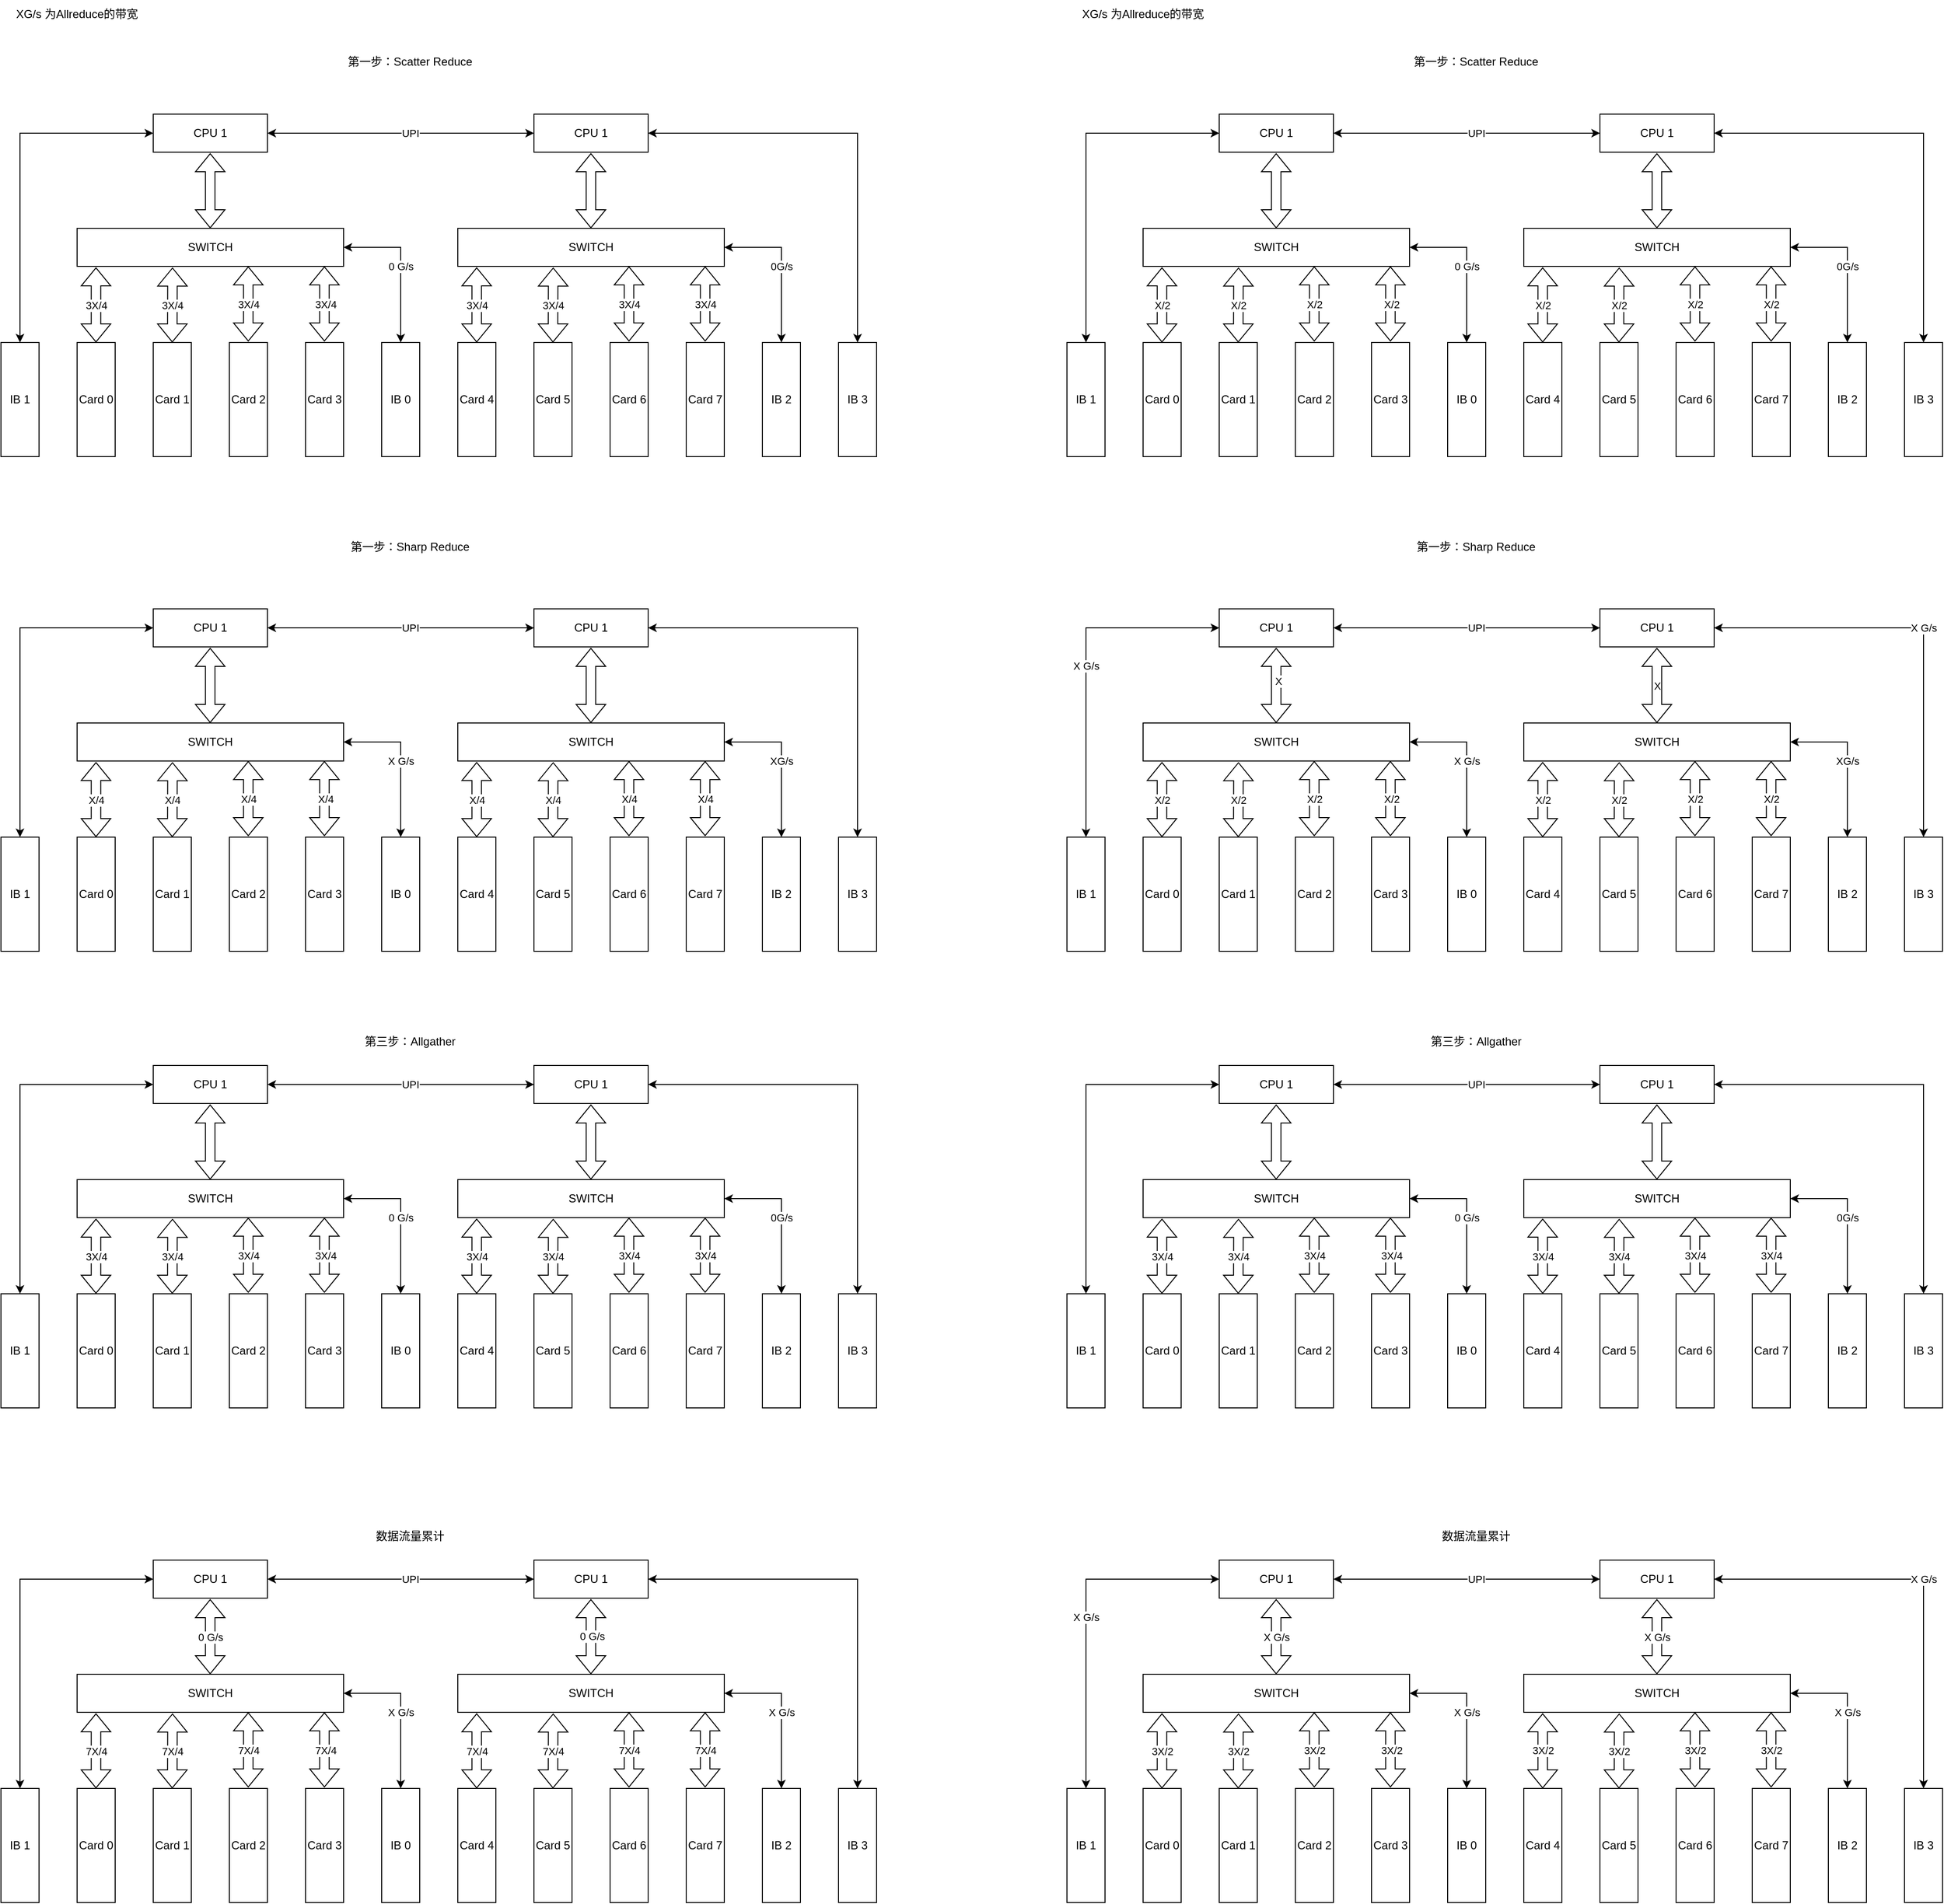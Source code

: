 <mxfile version="21.3.6" type="github">
  <diagram name="Page-1" id="PX-jbgWyiAjeluYSFFQC">
    <mxGraphModel dx="1193" dy="770" grid="1" gridSize="10" guides="1" tooltips="1" connect="1" arrows="1" fold="1" page="1" pageScale="1" pageWidth="850" pageHeight="1100" math="0" shadow="0">
      <root>
        <mxCell id="0" />
        <mxCell id="1" parent="0" />
        <mxCell id="aqqptmSZhaTzbbPc9Eve-1" value="CPU 1" style="rounded=0;whiteSpace=wrap;html=1;" vertex="1" parent="1">
          <mxGeometry x="200" y="120" width="120" height="40" as="geometry" />
        </mxCell>
        <mxCell id="aqqptmSZhaTzbbPc9Eve-2" value="SWITCH" style="rounded=0;whiteSpace=wrap;html=1;" vertex="1" parent="1">
          <mxGeometry x="120" y="240" width="280" height="40" as="geometry" />
        </mxCell>
        <mxCell id="aqqptmSZhaTzbbPc9Eve-3" value="Card 0" style="rounded=0;whiteSpace=wrap;html=1;" vertex="1" parent="1">
          <mxGeometry x="120" y="360" width="40" height="120" as="geometry" />
        </mxCell>
        <mxCell id="aqqptmSZhaTzbbPc9Eve-4" value="Card 1" style="rounded=0;whiteSpace=wrap;html=1;" vertex="1" parent="1">
          <mxGeometry x="200" y="360" width="40" height="120" as="geometry" />
        </mxCell>
        <mxCell id="aqqptmSZhaTzbbPc9Eve-5" value="Card 2" style="rounded=0;whiteSpace=wrap;html=1;" vertex="1" parent="1">
          <mxGeometry x="280" y="360" width="40" height="120" as="geometry" />
        </mxCell>
        <mxCell id="aqqptmSZhaTzbbPc9Eve-6" value="Card 3" style="rounded=0;whiteSpace=wrap;html=1;" vertex="1" parent="1">
          <mxGeometry x="360" y="360" width="40" height="120" as="geometry" />
        </mxCell>
        <mxCell id="aqqptmSZhaTzbbPc9Eve-7" value="3X/4" style="shape=flexArrow;endArrow=classic;startArrow=classic;html=1;rounded=0;entryX=0.358;entryY=1.031;entryDx=0;entryDy=0;entryPerimeter=0;exitX=0.5;exitY=0;exitDx=0;exitDy=0;" edge="1" parent="1" source="aqqptmSZhaTzbbPc9Eve-4" target="aqqptmSZhaTzbbPc9Eve-2">
          <mxGeometry width="100" height="100" relative="1" as="geometry">
            <mxPoint x="450" y="630" as="sourcePoint" />
            <mxPoint x="550" y="530" as="targetPoint" />
          </mxGeometry>
        </mxCell>
        <mxCell id="aqqptmSZhaTzbbPc9Eve-8" value="" style="shape=flexArrow;endArrow=classic;startArrow=classic;html=1;rounded=0;entryX=0.358;entryY=1.031;entryDx=0;entryDy=0;entryPerimeter=0;exitX=0.5;exitY=0;exitDx=0;exitDy=0;" edge="1" parent="1">
          <mxGeometry width="100" height="100" relative="1" as="geometry">
            <mxPoint x="379.85" y="359" as="sourcePoint" />
            <mxPoint x="379.85" y="280" as="targetPoint" />
          </mxGeometry>
        </mxCell>
        <mxCell id="aqqptmSZhaTzbbPc9Eve-36" value="3X/4" style="edgeLabel;html=1;align=center;verticalAlign=middle;resizable=0;points=[];" vertex="1" connectable="0" parent="aqqptmSZhaTzbbPc9Eve-8">
          <mxGeometry x="-0.008" y="-1" relative="1" as="geometry">
            <mxPoint as="offset" />
          </mxGeometry>
        </mxCell>
        <mxCell id="aqqptmSZhaTzbbPc9Eve-9" value="3X/4" style="shape=flexArrow;endArrow=classic;startArrow=classic;html=1;rounded=0;entryX=0.358;entryY=1.031;entryDx=0;entryDy=0;entryPerimeter=0;exitX=0.5;exitY=0;exitDx=0;exitDy=0;" edge="1" parent="1">
          <mxGeometry width="100" height="100" relative="1" as="geometry">
            <mxPoint x="299.85" y="359" as="sourcePoint" />
            <mxPoint x="299.85" y="280" as="targetPoint" />
          </mxGeometry>
        </mxCell>
        <mxCell id="aqqptmSZhaTzbbPc9Eve-10" value="" style="shape=flexArrow;endArrow=classic;startArrow=classic;html=1;rounded=0;entryX=0.358;entryY=1.031;entryDx=0;entryDy=0;entryPerimeter=0;exitX=0.5;exitY=0;exitDx=0;exitDy=0;" edge="1" parent="1">
          <mxGeometry width="100" height="100" relative="1" as="geometry">
            <mxPoint x="139.85" y="360" as="sourcePoint" />
            <mxPoint x="139.85" y="281" as="targetPoint" />
          </mxGeometry>
        </mxCell>
        <mxCell id="aqqptmSZhaTzbbPc9Eve-35" value="3X/4" style="edgeLabel;html=1;align=center;verticalAlign=middle;resizable=0;points=[];" vertex="1" connectable="0" parent="aqqptmSZhaTzbbPc9Eve-10">
          <mxGeometry x="-0.014" relative="1" as="geometry">
            <mxPoint as="offset" />
          </mxGeometry>
        </mxCell>
        <mxCell id="aqqptmSZhaTzbbPc9Eve-11" value="" style="shape=flexArrow;endArrow=classic;startArrow=classic;html=1;rounded=0;entryX=0.358;entryY=1.031;entryDx=0;entryDy=0;entryPerimeter=0;exitX=0.5;exitY=0;exitDx=0;exitDy=0;" edge="1" parent="1">
          <mxGeometry width="100" height="100" relative="1" as="geometry">
            <mxPoint x="259.85" y="240" as="sourcePoint" />
            <mxPoint x="259.85" y="161" as="targetPoint" />
          </mxGeometry>
        </mxCell>
        <mxCell id="aqqptmSZhaTzbbPc9Eve-12" value="IB 0" style="rounded=0;whiteSpace=wrap;html=1;" vertex="1" parent="1">
          <mxGeometry x="440" y="360" width="40" height="120" as="geometry" />
        </mxCell>
        <mxCell id="aqqptmSZhaTzbbPc9Eve-13" value="0 G/s" style="endArrow=classic;startArrow=classic;html=1;rounded=0;entryX=0.5;entryY=0;entryDx=0;entryDy=0;exitX=1;exitY=0.5;exitDx=0;exitDy=0;" edge="1" parent="1" source="aqqptmSZhaTzbbPc9Eve-2" target="aqqptmSZhaTzbbPc9Eve-12">
          <mxGeometry width="50" height="50" relative="1" as="geometry">
            <mxPoint x="280" y="350" as="sourcePoint" />
            <mxPoint x="330" y="300" as="targetPoint" />
            <Array as="points">
              <mxPoint x="460" y="260" />
            </Array>
          </mxGeometry>
        </mxCell>
        <mxCell id="aqqptmSZhaTzbbPc9Eve-14" value="CPU 1" style="rounded=0;whiteSpace=wrap;html=1;" vertex="1" parent="1">
          <mxGeometry x="600" y="120" width="120" height="40" as="geometry" />
        </mxCell>
        <mxCell id="aqqptmSZhaTzbbPc9Eve-15" value="SWITCH" style="rounded=0;whiteSpace=wrap;html=1;" vertex="1" parent="1">
          <mxGeometry x="520" y="240" width="280" height="40" as="geometry" />
        </mxCell>
        <mxCell id="aqqptmSZhaTzbbPc9Eve-16" value="Card 4" style="rounded=0;whiteSpace=wrap;html=1;" vertex="1" parent="1">
          <mxGeometry x="520" y="360" width="40" height="120" as="geometry" />
        </mxCell>
        <mxCell id="aqqptmSZhaTzbbPc9Eve-17" value="Card 5" style="rounded=0;whiteSpace=wrap;html=1;" vertex="1" parent="1">
          <mxGeometry x="600" y="360" width="40" height="120" as="geometry" />
        </mxCell>
        <mxCell id="aqqptmSZhaTzbbPc9Eve-18" value="Card 6" style="rounded=0;whiteSpace=wrap;html=1;" vertex="1" parent="1">
          <mxGeometry x="680" y="360" width="40" height="120" as="geometry" />
        </mxCell>
        <mxCell id="aqqptmSZhaTzbbPc9Eve-19" value="Card 7" style="rounded=0;whiteSpace=wrap;html=1;" vertex="1" parent="1">
          <mxGeometry x="760" y="360" width="40" height="120" as="geometry" />
        </mxCell>
        <mxCell id="aqqptmSZhaTzbbPc9Eve-20" value="3X/4" style="shape=flexArrow;endArrow=classic;startArrow=classic;html=1;rounded=0;entryX=0.358;entryY=1.031;entryDx=0;entryDy=0;entryPerimeter=0;exitX=0.5;exitY=0;exitDx=0;exitDy=0;" edge="1" parent="1" source="aqqptmSZhaTzbbPc9Eve-17" target="aqqptmSZhaTzbbPc9Eve-15">
          <mxGeometry width="100" height="100" relative="1" as="geometry">
            <mxPoint x="850" y="630" as="sourcePoint" />
            <mxPoint x="950" y="530" as="targetPoint" />
          </mxGeometry>
        </mxCell>
        <mxCell id="aqqptmSZhaTzbbPc9Eve-21" value="3X/4" style="shape=flexArrow;endArrow=classic;startArrow=classic;html=1;rounded=0;entryX=0.358;entryY=1.031;entryDx=0;entryDy=0;entryPerimeter=0;exitX=0.5;exitY=0;exitDx=0;exitDy=0;" edge="1" parent="1">
          <mxGeometry width="100" height="100" relative="1" as="geometry">
            <mxPoint x="779.85" y="359" as="sourcePoint" />
            <mxPoint x="779.85" y="280" as="targetPoint" />
          </mxGeometry>
        </mxCell>
        <mxCell id="aqqptmSZhaTzbbPc9Eve-22" value="3X/4" style="shape=flexArrow;endArrow=classic;startArrow=classic;html=1;rounded=0;entryX=0.358;entryY=1.031;entryDx=0;entryDy=0;entryPerimeter=0;exitX=0.5;exitY=0;exitDx=0;exitDy=0;" edge="1" parent="1">
          <mxGeometry width="100" height="100" relative="1" as="geometry">
            <mxPoint x="699.85" y="359" as="sourcePoint" />
            <mxPoint x="699.85" y="280" as="targetPoint" />
          </mxGeometry>
        </mxCell>
        <mxCell id="aqqptmSZhaTzbbPc9Eve-23" value="3X/4" style="shape=flexArrow;endArrow=classic;startArrow=classic;html=1;rounded=0;entryX=0.358;entryY=1.031;entryDx=0;entryDy=0;entryPerimeter=0;exitX=0.5;exitY=0;exitDx=0;exitDy=0;" edge="1" parent="1">
          <mxGeometry width="100" height="100" relative="1" as="geometry">
            <mxPoint x="539.85" y="360" as="sourcePoint" />
            <mxPoint x="539.85" y="281" as="targetPoint" />
          </mxGeometry>
        </mxCell>
        <mxCell id="aqqptmSZhaTzbbPc9Eve-24" value="" style="shape=flexArrow;endArrow=classic;startArrow=classic;html=1;rounded=0;entryX=0.358;entryY=1.031;entryDx=0;entryDy=0;entryPerimeter=0;exitX=0.5;exitY=0;exitDx=0;exitDy=0;" edge="1" parent="1">
          <mxGeometry width="100" height="100" relative="1" as="geometry">
            <mxPoint x="659.85" y="240" as="sourcePoint" />
            <mxPoint x="659.85" y="161" as="targetPoint" />
          </mxGeometry>
        </mxCell>
        <mxCell id="aqqptmSZhaTzbbPc9Eve-25" value="IB 2" style="rounded=0;whiteSpace=wrap;html=1;" vertex="1" parent="1">
          <mxGeometry x="840" y="360" width="40" height="120" as="geometry" />
        </mxCell>
        <mxCell id="aqqptmSZhaTzbbPc9Eve-26" value="0G/s" style="endArrow=classic;startArrow=classic;html=1;rounded=0;entryX=0.5;entryY=0;entryDx=0;entryDy=0;exitX=1;exitY=0.5;exitDx=0;exitDy=0;" edge="1" parent="1" source="aqqptmSZhaTzbbPc9Eve-15" target="aqqptmSZhaTzbbPc9Eve-25">
          <mxGeometry width="50" height="50" relative="1" as="geometry">
            <mxPoint x="680" y="350" as="sourcePoint" />
            <mxPoint x="730" y="300" as="targetPoint" />
            <Array as="points">
              <mxPoint x="860" y="260" />
            </Array>
          </mxGeometry>
        </mxCell>
        <mxCell id="aqqptmSZhaTzbbPc9Eve-27" value="IB 1" style="rounded=0;whiteSpace=wrap;html=1;" vertex="1" parent="1">
          <mxGeometry x="40" y="360" width="40" height="120" as="geometry" />
        </mxCell>
        <mxCell id="aqqptmSZhaTzbbPc9Eve-28" value="" style="endArrow=classic;startArrow=classic;html=1;rounded=0;entryX=0.5;entryY=0;entryDx=0;entryDy=0;exitX=0;exitY=0.5;exitDx=0;exitDy=0;" edge="1" parent="1" source="aqqptmSZhaTzbbPc9Eve-1" target="aqqptmSZhaTzbbPc9Eve-27">
          <mxGeometry width="50" height="50" relative="1" as="geometry">
            <mxPoint x="410" y="270" as="sourcePoint" />
            <mxPoint x="470" y="370" as="targetPoint" />
            <Array as="points">
              <mxPoint x="60" y="140" />
            </Array>
          </mxGeometry>
        </mxCell>
        <mxCell id="aqqptmSZhaTzbbPc9Eve-29" value="" style="endArrow=classic;startArrow=classic;html=1;rounded=0;entryX=0;entryY=0.5;entryDx=0;entryDy=0;exitX=1;exitY=0.5;exitDx=0;exitDy=0;" edge="1" parent="1" source="aqqptmSZhaTzbbPc9Eve-1" target="aqqptmSZhaTzbbPc9Eve-14">
          <mxGeometry width="50" height="50" relative="1" as="geometry">
            <mxPoint x="480" y="280" as="sourcePoint" />
            <mxPoint x="530" y="230" as="targetPoint" />
          </mxGeometry>
        </mxCell>
        <mxCell id="aqqptmSZhaTzbbPc9Eve-30" value="UPI" style="edgeLabel;html=1;align=center;verticalAlign=middle;resizable=0;points=[];" vertex="1" connectable="0" parent="aqqptmSZhaTzbbPc9Eve-29">
          <mxGeometry x="0.071" relative="1" as="geometry">
            <mxPoint as="offset" />
          </mxGeometry>
        </mxCell>
        <mxCell id="aqqptmSZhaTzbbPc9Eve-31" value="" style="endArrow=classic;startArrow=classic;html=1;rounded=0;entryX=1;entryY=0.5;entryDx=0;entryDy=0;exitX=0.5;exitY=0;exitDx=0;exitDy=0;" edge="1" parent="1" source="aqqptmSZhaTzbbPc9Eve-32" target="aqqptmSZhaTzbbPc9Eve-14">
          <mxGeometry width="50" height="50" relative="1" as="geometry">
            <mxPoint x="480" y="280" as="sourcePoint" />
            <mxPoint x="530" y="230" as="targetPoint" />
            <Array as="points">
              <mxPoint x="940" y="140" />
            </Array>
          </mxGeometry>
        </mxCell>
        <mxCell id="aqqptmSZhaTzbbPc9Eve-32" value="IB 3" style="rounded=0;whiteSpace=wrap;html=1;" vertex="1" parent="1">
          <mxGeometry x="920" y="360" width="40" height="120" as="geometry" />
        </mxCell>
        <mxCell id="aqqptmSZhaTzbbPc9Eve-33" value="XG/s 为Allreduce的带宽" style="text;html=1;strokeColor=none;fillColor=none;align=center;verticalAlign=middle;whiteSpace=wrap;rounded=0;" vertex="1" parent="1">
          <mxGeometry x="40" width="160" height="30" as="geometry" />
        </mxCell>
        <mxCell id="aqqptmSZhaTzbbPc9Eve-34" value="第一步：Scatter Reduce" style="text;html=1;strokeColor=none;fillColor=none;align=center;verticalAlign=middle;whiteSpace=wrap;rounded=0;" vertex="1" parent="1">
          <mxGeometry x="390" y="50" width="160" height="30" as="geometry" />
        </mxCell>
        <mxCell id="aqqptmSZhaTzbbPc9Eve-37" value="CPU 1" style="rounded=0;whiteSpace=wrap;html=1;" vertex="1" parent="1">
          <mxGeometry x="200" y="640" width="120" height="40" as="geometry" />
        </mxCell>
        <mxCell id="aqqptmSZhaTzbbPc9Eve-38" value="SWITCH" style="rounded=0;whiteSpace=wrap;html=1;" vertex="1" parent="1">
          <mxGeometry x="120" y="760" width="280" height="40" as="geometry" />
        </mxCell>
        <mxCell id="aqqptmSZhaTzbbPc9Eve-39" value="Card 0" style="rounded=0;whiteSpace=wrap;html=1;" vertex="1" parent="1">
          <mxGeometry x="120" y="880" width="40" height="120" as="geometry" />
        </mxCell>
        <mxCell id="aqqptmSZhaTzbbPc9Eve-40" value="Card 1" style="rounded=0;whiteSpace=wrap;html=1;" vertex="1" parent="1">
          <mxGeometry x="200" y="880" width="40" height="120" as="geometry" />
        </mxCell>
        <mxCell id="aqqptmSZhaTzbbPc9Eve-41" value="Card 2" style="rounded=0;whiteSpace=wrap;html=1;" vertex="1" parent="1">
          <mxGeometry x="280" y="880" width="40" height="120" as="geometry" />
        </mxCell>
        <mxCell id="aqqptmSZhaTzbbPc9Eve-42" value="Card 3" style="rounded=0;whiteSpace=wrap;html=1;" vertex="1" parent="1">
          <mxGeometry x="360" y="880" width="40" height="120" as="geometry" />
        </mxCell>
        <mxCell id="aqqptmSZhaTzbbPc9Eve-43" value="X/4" style="shape=flexArrow;endArrow=classic;startArrow=classic;html=1;rounded=0;entryX=0.358;entryY=1.031;entryDx=0;entryDy=0;entryPerimeter=0;exitX=0.5;exitY=0;exitDx=0;exitDy=0;" edge="1" parent="1" source="aqqptmSZhaTzbbPc9Eve-40" target="aqqptmSZhaTzbbPc9Eve-38">
          <mxGeometry width="100" height="100" relative="1" as="geometry">
            <mxPoint x="450" y="1150" as="sourcePoint" />
            <mxPoint x="550" y="1050" as="targetPoint" />
          </mxGeometry>
        </mxCell>
        <mxCell id="aqqptmSZhaTzbbPc9Eve-44" value="" style="shape=flexArrow;endArrow=classic;startArrow=classic;html=1;rounded=0;entryX=0.358;entryY=1.031;entryDx=0;entryDy=0;entryPerimeter=0;exitX=0.5;exitY=0;exitDx=0;exitDy=0;" edge="1" parent="1">
          <mxGeometry width="100" height="100" relative="1" as="geometry">
            <mxPoint x="379.85" y="879" as="sourcePoint" />
            <mxPoint x="379.85" y="800" as="targetPoint" />
          </mxGeometry>
        </mxCell>
        <mxCell id="aqqptmSZhaTzbbPc9Eve-45" value="X/4" style="edgeLabel;html=1;align=center;verticalAlign=middle;resizable=0;points=[];" vertex="1" connectable="0" parent="aqqptmSZhaTzbbPc9Eve-44">
          <mxGeometry x="-0.008" y="-1" relative="1" as="geometry">
            <mxPoint as="offset" />
          </mxGeometry>
        </mxCell>
        <mxCell id="aqqptmSZhaTzbbPc9Eve-46" value="X/4" style="shape=flexArrow;endArrow=classic;startArrow=classic;html=1;rounded=0;entryX=0.358;entryY=1.031;entryDx=0;entryDy=0;entryPerimeter=0;exitX=0.5;exitY=0;exitDx=0;exitDy=0;" edge="1" parent="1">
          <mxGeometry width="100" height="100" relative="1" as="geometry">
            <mxPoint x="299.85" y="879" as="sourcePoint" />
            <mxPoint x="299.85" y="800" as="targetPoint" />
          </mxGeometry>
        </mxCell>
        <mxCell id="aqqptmSZhaTzbbPc9Eve-47" value="" style="shape=flexArrow;endArrow=classic;startArrow=classic;html=1;rounded=0;entryX=0.358;entryY=1.031;entryDx=0;entryDy=0;entryPerimeter=0;exitX=0.5;exitY=0;exitDx=0;exitDy=0;" edge="1" parent="1">
          <mxGeometry width="100" height="100" relative="1" as="geometry">
            <mxPoint x="139.85" y="880" as="sourcePoint" />
            <mxPoint x="139.85" y="801" as="targetPoint" />
          </mxGeometry>
        </mxCell>
        <mxCell id="aqqptmSZhaTzbbPc9Eve-48" value="X/4" style="edgeLabel;html=1;align=center;verticalAlign=middle;resizable=0;points=[];" vertex="1" connectable="0" parent="aqqptmSZhaTzbbPc9Eve-47">
          <mxGeometry x="-0.014" relative="1" as="geometry">
            <mxPoint as="offset" />
          </mxGeometry>
        </mxCell>
        <mxCell id="aqqptmSZhaTzbbPc9Eve-49" value="" style="shape=flexArrow;endArrow=classic;startArrow=classic;html=1;rounded=0;entryX=0.358;entryY=1.031;entryDx=0;entryDy=0;entryPerimeter=0;exitX=0.5;exitY=0;exitDx=0;exitDy=0;" edge="1" parent="1">
          <mxGeometry width="100" height="100" relative="1" as="geometry">
            <mxPoint x="259.85" y="760" as="sourcePoint" />
            <mxPoint x="259.85" y="681" as="targetPoint" />
          </mxGeometry>
        </mxCell>
        <mxCell id="aqqptmSZhaTzbbPc9Eve-50" value="IB 0" style="rounded=0;whiteSpace=wrap;html=1;" vertex="1" parent="1">
          <mxGeometry x="440" y="880" width="40" height="120" as="geometry" />
        </mxCell>
        <mxCell id="aqqptmSZhaTzbbPc9Eve-51" value="X G/s" style="endArrow=classic;startArrow=classic;html=1;rounded=0;entryX=0.5;entryY=0;entryDx=0;entryDy=0;exitX=1;exitY=0.5;exitDx=0;exitDy=0;" edge="1" parent="1" source="aqqptmSZhaTzbbPc9Eve-38" target="aqqptmSZhaTzbbPc9Eve-50">
          <mxGeometry width="50" height="50" relative="1" as="geometry">
            <mxPoint x="280" y="870" as="sourcePoint" />
            <mxPoint x="330" y="820" as="targetPoint" />
            <Array as="points">
              <mxPoint x="460" y="780" />
            </Array>
          </mxGeometry>
        </mxCell>
        <mxCell id="aqqptmSZhaTzbbPc9Eve-52" value="CPU 1" style="rounded=0;whiteSpace=wrap;html=1;" vertex="1" parent="1">
          <mxGeometry x="600" y="640" width="120" height="40" as="geometry" />
        </mxCell>
        <mxCell id="aqqptmSZhaTzbbPc9Eve-53" value="SWITCH" style="rounded=0;whiteSpace=wrap;html=1;" vertex="1" parent="1">
          <mxGeometry x="520" y="760" width="280" height="40" as="geometry" />
        </mxCell>
        <mxCell id="aqqptmSZhaTzbbPc9Eve-54" value="Card 4" style="rounded=0;whiteSpace=wrap;html=1;" vertex="1" parent="1">
          <mxGeometry x="520" y="880" width="40" height="120" as="geometry" />
        </mxCell>
        <mxCell id="aqqptmSZhaTzbbPc9Eve-55" value="Card 5" style="rounded=0;whiteSpace=wrap;html=1;" vertex="1" parent="1">
          <mxGeometry x="600" y="880" width="40" height="120" as="geometry" />
        </mxCell>
        <mxCell id="aqqptmSZhaTzbbPc9Eve-56" value="Card 6" style="rounded=0;whiteSpace=wrap;html=1;" vertex="1" parent="1">
          <mxGeometry x="680" y="880" width="40" height="120" as="geometry" />
        </mxCell>
        <mxCell id="aqqptmSZhaTzbbPc9Eve-57" value="Card 7" style="rounded=0;whiteSpace=wrap;html=1;" vertex="1" parent="1">
          <mxGeometry x="760" y="880" width="40" height="120" as="geometry" />
        </mxCell>
        <mxCell id="aqqptmSZhaTzbbPc9Eve-58" value="X/4" style="shape=flexArrow;endArrow=classic;startArrow=classic;html=1;rounded=0;entryX=0.358;entryY=1.031;entryDx=0;entryDy=0;entryPerimeter=0;exitX=0.5;exitY=0;exitDx=0;exitDy=0;" edge="1" parent="1" source="aqqptmSZhaTzbbPc9Eve-55" target="aqqptmSZhaTzbbPc9Eve-53">
          <mxGeometry width="100" height="100" relative="1" as="geometry">
            <mxPoint x="850" y="1150" as="sourcePoint" />
            <mxPoint x="950" y="1050" as="targetPoint" />
          </mxGeometry>
        </mxCell>
        <mxCell id="aqqptmSZhaTzbbPc9Eve-59" value="X/4" style="shape=flexArrow;endArrow=classic;startArrow=classic;html=1;rounded=0;entryX=0.358;entryY=1.031;entryDx=0;entryDy=0;entryPerimeter=0;exitX=0.5;exitY=0;exitDx=0;exitDy=0;" edge="1" parent="1">
          <mxGeometry width="100" height="100" relative="1" as="geometry">
            <mxPoint x="779.85" y="879" as="sourcePoint" />
            <mxPoint x="779.85" y="800" as="targetPoint" />
          </mxGeometry>
        </mxCell>
        <mxCell id="aqqptmSZhaTzbbPc9Eve-60" value="X/4" style="shape=flexArrow;endArrow=classic;startArrow=classic;html=1;rounded=0;entryX=0.358;entryY=1.031;entryDx=0;entryDy=0;entryPerimeter=0;exitX=0.5;exitY=0;exitDx=0;exitDy=0;" edge="1" parent="1">
          <mxGeometry width="100" height="100" relative="1" as="geometry">
            <mxPoint x="699.85" y="879" as="sourcePoint" />
            <mxPoint x="699.85" y="800" as="targetPoint" />
          </mxGeometry>
        </mxCell>
        <mxCell id="aqqptmSZhaTzbbPc9Eve-61" value="X/4" style="shape=flexArrow;endArrow=classic;startArrow=classic;html=1;rounded=0;entryX=0.358;entryY=1.031;entryDx=0;entryDy=0;entryPerimeter=0;exitX=0.5;exitY=0;exitDx=0;exitDy=0;" edge="1" parent="1">
          <mxGeometry width="100" height="100" relative="1" as="geometry">
            <mxPoint x="539.85" y="880" as="sourcePoint" />
            <mxPoint x="539.85" y="801" as="targetPoint" />
          </mxGeometry>
        </mxCell>
        <mxCell id="aqqptmSZhaTzbbPc9Eve-62" value="" style="shape=flexArrow;endArrow=classic;startArrow=classic;html=1;rounded=0;entryX=0.358;entryY=1.031;entryDx=0;entryDy=0;entryPerimeter=0;exitX=0.5;exitY=0;exitDx=0;exitDy=0;" edge="1" parent="1">
          <mxGeometry width="100" height="100" relative="1" as="geometry">
            <mxPoint x="659.85" y="760" as="sourcePoint" />
            <mxPoint x="659.85" y="681" as="targetPoint" />
          </mxGeometry>
        </mxCell>
        <mxCell id="aqqptmSZhaTzbbPc9Eve-63" value="IB 2" style="rounded=0;whiteSpace=wrap;html=1;" vertex="1" parent="1">
          <mxGeometry x="840" y="880" width="40" height="120" as="geometry" />
        </mxCell>
        <mxCell id="aqqptmSZhaTzbbPc9Eve-64" value="XG/s" style="endArrow=classic;startArrow=classic;html=1;rounded=0;entryX=0.5;entryY=0;entryDx=0;entryDy=0;exitX=1;exitY=0.5;exitDx=0;exitDy=0;" edge="1" parent="1" source="aqqptmSZhaTzbbPc9Eve-53" target="aqqptmSZhaTzbbPc9Eve-63">
          <mxGeometry width="50" height="50" relative="1" as="geometry">
            <mxPoint x="680" y="870" as="sourcePoint" />
            <mxPoint x="730" y="820" as="targetPoint" />
            <Array as="points">
              <mxPoint x="860" y="780" />
            </Array>
          </mxGeometry>
        </mxCell>
        <mxCell id="aqqptmSZhaTzbbPc9Eve-65" value="IB 1" style="rounded=0;whiteSpace=wrap;html=1;" vertex="1" parent="1">
          <mxGeometry x="40" y="880" width="40" height="120" as="geometry" />
        </mxCell>
        <mxCell id="aqqptmSZhaTzbbPc9Eve-66" value="" style="endArrow=classic;startArrow=classic;html=1;rounded=0;entryX=0.5;entryY=0;entryDx=0;entryDy=0;exitX=0;exitY=0.5;exitDx=0;exitDy=0;" edge="1" parent="1" source="aqqptmSZhaTzbbPc9Eve-37" target="aqqptmSZhaTzbbPc9Eve-65">
          <mxGeometry width="50" height="50" relative="1" as="geometry">
            <mxPoint x="410" y="790" as="sourcePoint" />
            <mxPoint x="470" y="890" as="targetPoint" />
            <Array as="points">
              <mxPoint x="60" y="660" />
            </Array>
          </mxGeometry>
        </mxCell>
        <mxCell id="aqqptmSZhaTzbbPc9Eve-67" value="" style="endArrow=classic;startArrow=classic;html=1;rounded=0;entryX=0;entryY=0.5;entryDx=0;entryDy=0;exitX=1;exitY=0.5;exitDx=0;exitDy=0;" edge="1" parent="1" source="aqqptmSZhaTzbbPc9Eve-37" target="aqqptmSZhaTzbbPc9Eve-52">
          <mxGeometry width="50" height="50" relative="1" as="geometry">
            <mxPoint x="480" y="800" as="sourcePoint" />
            <mxPoint x="530" y="750" as="targetPoint" />
          </mxGeometry>
        </mxCell>
        <mxCell id="aqqptmSZhaTzbbPc9Eve-68" value="UPI" style="edgeLabel;html=1;align=center;verticalAlign=middle;resizable=0;points=[];" vertex="1" connectable="0" parent="aqqptmSZhaTzbbPc9Eve-67">
          <mxGeometry x="0.071" relative="1" as="geometry">
            <mxPoint as="offset" />
          </mxGeometry>
        </mxCell>
        <mxCell id="aqqptmSZhaTzbbPc9Eve-69" value="" style="endArrow=classic;startArrow=classic;html=1;rounded=0;entryX=1;entryY=0.5;entryDx=0;entryDy=0;exitX=0.5;exitY=0;exitDx=0;exitDy=0;" edge="1" parent="1" source="aqqptmSZhaTzbbPc9Eve-70" target="aqqptmSZhaTzbbPc9Eve-52">
          <mxGeometry width="50" height="50" relative="1" as="geometry">
            <mxPoint x="480" y="800" as="sourcePoint" />
            <mxPoint x="530" y="750" as="targetPoint" />
            <Array as="points">
              <mxPoint x="940" y="660" />
            </Array>
          </mxGeometry>
        </mxCell>
        <mxCell id="aqqptmSZhaTzbbPc9Eve-70" value="IB 3" style="rounded=0;whiteSpace=wrap;html=1;" vertex="1" parent="1">
          <mxGeometry x="920" y="880" width="40" height="120" as="geometry" />
        </mxCell>
        <mxCell id="aqqptmSZhaTzbbPc9Eve-71" value="第一步：Sharp&amp;nbsp;Reduce" style="text;html=1;strokeColor=none;fillColor=none;align=center;verticalAlign=middle;whiteSpace=wrap;rounded=0;" vertex="1" parent="1">
          <mxGeometry x="390" y="560" width="160" height="30" as="geometry" />
        </mxCell>
        <mxCell id="aqqptmSZhaTzbbPc9Eve-106" value="第三步：Allgather" style="text;html=1;strokeColor=none;fillColor=none;align=center;verticalAlign=middle;whiteSpace=wrap;rounded=0;" vertex="1" parent="1">
          <mxGeometry x="390" y="1080" width="160" height="30" as="geometry" />
        </mxCell>
        <mxCell id="aqqptmSZhaTzbbPc9Eve-107" value="CPU 1" style="rounded=0;whiteSpace=wrap;html=1;" vertex="1" parent="1">
          <mxGeometry x="200" y="1120" width="120" height="40" as="geometry" />
        </mxCell>
        <mxCell id="aqqptmSZhaTzbbPc9Eve-108" value="SWITCH" style="rounded=0;whiteSpace=wrap;html=1;" vertex="1" parent="1">
          <mxGeometry x="120" y="1240" width="280" height="40" as="geometry" />
        </mxCell>
        <mxCell id="aqqptmSZhaTzbbPc9Eve-109" value="Card 0" style="rounded=0;whiteSpace=wrap;html=1;" vertex="1" parent="1">
          <mxGeometry x="120" y="1360" width="40" height="120" as="geometry" />
        </mxCell>
        <mxCell id="aqqptmSZhaTzbbPc9Eve-110" value="Card 1" style="rounded=0;whiteSpace=wrap;html=1;" vertex="1" parent="1">
          <mxGeometry x="200" y="1360" width="40" height="120" as="geometry" />
        </mxCell>
        <mxCell id="aqqptmSZhaTzbbPc9Eve-111" value="Card 2" style="rounded=0;whiteSpace=wrap;html=1;" vertex="1" parent="1">
          <mxGeometry x="280" y="1360" width="40" height="120" as="geometry" />
        </mxCell>
        <mxCell id="aqqptmSZhaTzbbPc9Eve-112" value="Card 3" style="rounded=0;whiteSpace=wrap;html=1;" vertex="1" parent="1">
          <mxGeometry x="360" y="1360" width="40" height="120" as="geometry" />
        </mxCell>
        <mxCell id="aqqptmSZhaTzbbPc9Eve-113" value="3X/4" style="shape=flexArrow;endArrow=classic;startArrow=classic;html=1;rounded=0;entryX=0.358;entryY=1.031;entryDx=0;entryDy=0;entryPerimeter=0;exitX=0.5;exitY=0;exitDx=0;exitDy=0;" edge="1" parent="1" source="aqqptmSZhaTzbbPc9Eve-110" target="aqqptmSZhaTzbbPc9Eve-108">
          <mxGeometry width="100" height="100" relative="1" as="geometry">
            <mxPoint x="450" y="1630" as="sourcePoint" />
            <mxPoint x="550" y="1530" as="targetPoint" />
          </mxGeometry>
        </mxCell>
        <mxCell id="aqqptmSZhaTzbbPc9Eve-114" value="" style="shape=flexArrow;endArrow=classic;startArrow=classic;html=1;rounded=0;entryX=0.358;entryY=1.031;entryDx=0;entryDy=0;entryPerimeter=0;exitX=0.5;exitY=0;exitDx=0;exitDy=0;" edge="1" parent="1">
          <mxGeometry width="100" height="100" relative="1" as="geometry">
            <mxPoint x="379.85" y="1359" as="sourcePoint" />
            <mxPoint x="379.85" y="1280" as="targetPoint" />
          </mxGeometry>
        </mxCell>
        <mxCell id="aqqptmSZhaTzbbPc9Eve-115" value="3X/4" style="edgeLabel;html=1;align=center;verticalAlign=middle;resizable=0;points=[];" vertex="1" connectable="0" parent="aqqptmSZhaTzbbPc9Eve-114">
          <mxGeometry x="-0.008" y="-1" relative="1" as="geometry">
            <mxPoint as="offset" />
          </mxGeometry>
        </mxCell>
        <mxCell id="aqqptmSZhaTzbbPc9Eve-116" value="3X/4" style="shape=flexArrow;endArrow=classic;startArrow=classic;html=1;rounded=0;entryX=0.358;entryY=1.031;entryDx=0;entryDy=0;entryPerimeter=0;exitX=0.5;exitY=0;exitDx=0;exitDy=0;" edge="1" parent="1">
          <mxGeometry width="100" height="100" relative="1" as="geometry">
            <mxPoint x="299.85" y="1359" as="sourcePoint" />
            <mxPoint x="299.85" y="1280" as="targetPoint" />
          </mxGeometry>
        </mxCell>
        <mxCell id="aqqptmSZhaTzbbPc9Eve-117" value="" style="shape=flexArrow;endArrow=classic;startArrow=classic;html=1;rounded=0;entryX=0.358;entryY=1.031;entryDx=0;entryDy=0;entryPerimeter=0;exitX=0.5;exitY=0;exitDx=0;exitDy=0;" edge="1" parent="1">
          <mxGeometry width="100" height="100" relative="1" as="geometry">
            <mxPoint x="139.85" y="1360" as="sourcePoint" />
            <mxPoint x="139.85" y="1281" as="targetPoint" />
          </mxGeometry>
        </mxCell>
        <mxCell id="aqqptmSZhaTzbbPc9Eve-118" value="3X/4" style="edgeLabel;html=1;align=center;verticalAlign=middle;resizable=0;points=[];" vertex="1" connectable="0" parent="aqqptmSZhaTzbbPc9Eve-117">
          <mxGeometry x="-0.014" relative="1" as="geometry">
            <mxPoint as="offset" />
          </mxGeometry>
        </mxCell>
        <mxCell id="aqqptmSZhaTzbbPc9Eve-119" value="" style="shape=flexArrow;endArrow=classic;startArrow=classic;html=1;rounded=0;entryX=0.358;entryY=1.031;entryDx=0;entryDy=0;entryPerimeter=0;exitX=0.5;exitY=0;exitDx=0;exitDy=0;" edge="1" parent="1">
          <mxGeometry width="100" height="100" relative="1" as="geometry">
            <mxPoint x="259.85" y="1240" as="sourcePoint" />
            <mxPoint x="259.85" y="1161" as="targetPoint" />
          </mxGeometry>
        </mxCell>
        <mxCell id="aqqptmSZhaTzbbPc9Eve-120" value="IB 0" style="rounded=0;whiteSpace=wrap;html=1;" vertex="1" parent="1">
          <mxGeometry x="440" y="1360" width="40" height="120" as="geometry" />
        </mxCell>
        <mxCell id="aqqptmSZhaTzbbPc9Eve-121" value="0 G/s" style="endArrow=classic;startArrow=classic;html=1;rounded=0;entryX=0.5;entryY=0;entryDx=0;entryDy=0;exitX=1;exitY=0.5;exitDx=0;exitDy=0;" edge="1" parent="1" source="aqqptmSZhaTzbbPc9Eve-108" target="aqqptmSZhaTzbbPc9Eve-120">
          <mxGeometry width="50" height="50" relative="1" as="geometry">
            <mxPoint x="280" y="1350" as="sourcePoint" />
            <mxPoint x="330" y="1300" as="targetPoint" />
            <Array as="points">
              <mxPoint x="460" y="1260" />
            </Array>
          </mxGeometry>
        </mxCell>
        <mxCell id="aqqptmSZhaTzbbPc9Eve-122" value="CPU 1" style="rounded=0;whiteSpace=wrap;html=1;" vertex="1" parent="1">
          <mxGeometry x="600" y="1120" width="120" height="40" as="geometry" />
        </mxCell>
        <mxCell id="aqqptmSZhaTzbbPc9Eve-123" value="SWITCH" style="rounded=0;whiteSpace=wrap;html=1;" vertex="1" parent="1">
          <mxGeometry x="520" y="1240" width="280" height="40" as="geometry" />
        </mxCell>
        <mxCell id="aqqptmSZhaTzbbPc9Eve-124" value="Card 4" style="rounded=0;whiteSpace=wrap;html=1;" vertex="1" parent="1">
          <mxGeometry x="520" y="1360" width="40" height="120" as="geometry" />
        </mxCell>
        <mxCell id="aqqptmSZhaTzbbPc9Eve-125" value="Card 5" style="rounded=0;whiteSpace=wrap;html=1;" vertex="1" parent="1">
          <mxGeometry x="600" y="1360" width="40" height="120" as="geometry" />
        </mxCell>
        <mxCell id="aqqptmSZhaTzbbPc9Eve-126" value="Card 6" style="rounded=0;whiteSpace=wrap;html=1;" vertex="1" parent="1">
          <mxGeometry x="680" y="1360" width="40" height="120" as="geometry" />
        </mxCell>
        <mxCell id="aqqptmSZhaTzbbPc9Eve-127" value="Card 7" style="rounded=0;whiteSpace=wrap;html=1;" vertex="1" parent="1">
          <mxGeometry x="760" y="1360" width="40" height="120" as="geometry" />
        </mxCell>
        <mxCell id="aqqptmSZhaTzbbPc9Eve-128" value="3X/4" style="shape=flexArrow;endArrow=classic;startArrow=classic;html=1;rounded=0;entryX=0.358;entryY=1.031;entryDx=0;entryDy=0;entryPerimeter=0;exitX=0.5;exitY=0;exitDx=0;exitDy=0;" edge="1" parent="1" source="aqqptmSZhaTzbbPc9Eve-125" target="aqqptmSZhaTzbbPc9Eve-123">
          <mxGeometry width="100" height="100" relative="1" as="geometry">
            <mxPoint x="850" y="1630" as="sourcePoint" />
            <mxPoint x="950" y="1530" as="targetPoint" />
          </mxGeometry>
        </mxCell>
        <mxCell id="aqqptmSZhaTzbbPc9Eve-129" value="3X/4" style="shape=flexArrow;endArrow=classic;startArrow=classic;html=1;rounded=0;entryX=0.358;entryY=1.031;entryDx=0;entryDy=0;entryPerimeter=0;exitX=0.5;exitY=0;exitDx=0;exitDy=0;" edge="1" parent="1">
          <mxGeometry width="100" height="100" relative="1" as="geometry">
            <mxPoint x="779.85" y="1359" as="sourcePoint" />
            <mxPoint x="779.85" y="1280" as="targetPoint" />
          </mxGeometry>
        </mxCell>
        <mxCell id="aqqptmSZhaTzbbPc9Eve-130" value="3X/4" style="shape=flexArrow;endArrow=classic;startArrow=classic;html=1;rounded=0;entryX=0.358;entryY=1.031;entryDx=0;entryDy=0;entryPerimeter=0;exitX=0.5;exitY=0;exitDx=0;exitDy=0;" edge="1" parent="1">
          <mxGeometry width="100" height="100" relative="1" as="geometry">
            <mxPoint x="699.85" y="1359" as="sourcePoint" />
            <mxPoint x="699.85" y="1280" as="targetPoint" />
          </mxGeometry>
        </mxCell>
        <mxCell id="aqqptmSZhaTzbbPc9Eve-131" value="3X/4" style="shape=flexArrow;endArrow=classic;startArrow=classic;html=1;rounded=0;entryX=0.358;entryY=1.031;entryDx=0;entryDy=0;entryPerimeter=0;exitX=0.5;exitY=0;exitDx=0;exitDy=0;" edge="1" parent="1">
          <mxGeometry width="100" height="100" relative="1" as="geometry">
            <mxPoint x="539.85" y="1360" as="sourcePoint" />
            <mxPoint x="539.85" y="1281" as="targetPoint" />
          </mxGeometry>
        </mxCell>
        <mxCell id="aqqptmSZhaTzbbPc9Eve-132" value="" style="shape=flexArrow;endArrow=classic;startArrow=classic;html=1;rounded=0;entryX=0.358;entryY=1.031;entryDx=0;entryDy=0;entryPerimeter=0;exitX=0.5;exitY=0;exitDx=0;exitDy=0;" edge="1" parent="1">
          <mxGeometry width="100" height="100" relative="1" as="geometry">
            <mxPoint x="659.85" y="1240" as="sourcePoint" />
            <mxPoint x="659.85" y="1161" as="targetPoint" />
          </mxGeometry>
        </mxCell>
        <mxCell id="aqqptmSZhaTzbbPc9Eve-133" value="IB 2" style="rounded=0;whiteSpace=wrap;html=1;" vertex="1" parent="1">
          <mxGeometry x="840" y="1360" width="40" height="120" as="geometry" />
        </mxCell>
        <mxCell id="aqqptmSZhaTzbbPc9Eve-134" value="0G/s" style="endArrow=classic;startArrow=classic;html=1;rounded=0;entryX=0.5;entryY=0;entryDx=0;entryDy=0;exitX=1;exitY=0.5;exitDx=0;exitDy=0;" edge="1" parent="1" source="aqqptmSZhaTzbbPc9Eve-123" target="aqqptmSZhaTzbbPc9Eve-133">
          <mxGeometry width="50" height="50" relative="1" as="geometry">
            <mxPoint x="680" y="1350" as="sourcePoint" />
            <mxPoint x="730" y="1300" as="targetPoint" />
            <Array as="points">
              <mxPoint x="860" y="1260" />
            </Array>
          </mxGeometry>
        </mxCell>
        <mxCell id="aqqptmSZhaTzbbPc9Eve-135" value="IB 1" style="rounded=0;whiteSpace=wrap;html=1;" vertex="1" parent="1">
          <mxGeometry x="40" y="1360" width="40" height="120" as="geometry" />
        </mxCell>
        <mxCell id="aqqptmSZhaTzbbPc9Eve-136" value="" style="endArrow=classic;startArrow=classic;html=1;rounded=0;entryX=0.5;entryY=0;entryDx=0;entryDy=0;exitX=0;exitY=0.5;exitDx=0;exitDy=0;" edge="1" parent="1" source="aqqptmSZhaTzbbPc9Eve-107" target="aqqptmSZhaTzbbPc9Eve-135">
          <mxGeometry width="50" height="50" relative="1" as="geometry">
            <mxPoint x="410" y="1270" as="sourcePoint" />
            <mxPoint x="470" y="1370" as="targetPoint" />
            <Array as="points">
              <mxPoint x="60" y="1140" />
            </Array>
          </mxGeometry>
        </mxCell>
        <mxCell id="aqqptmSZhaTzbbPc9Eve-137" value="" style="endArrow=classic;startArrow=classic;html=1;rounded=0;entryX=0;entryY=0.5;entryDx=0;entryDy=0;exitX=1;exitY=0.5;exitDx=0;exitDy=0;" edge="1" parent="1" source="aqqptmSZhaTzbbPc9Eve-107" target="aqqptmSZhaTzbbPc9Eve-122">
          <mxGeometry width="50" height="50" relative="1" as="geometry">
            <mxPoint x="480" y="1280" as="sourcePoint" />
            <mxPoint x="530" y="1230" as="targetPoint" />
          </mxGeometry>
        </mxCell>
        <mxCell id="aqqptmSZhaTzbbPc9Eve-138" value="UPI" style="edgeLabel;html=1;align=center;verticalAlign=middle;resizable=0;points=[];" vertex="1" connectable="0" parent="aqqptmSZhaTzbbPc9Eve-137">
          <mxGeometry x="0.071" relative="1" as="geometry">
            <mxPoint as="offset" />
          </mxGeometry>
        </mxCell>
        <mxCell id="aqqptmSZhaTzbbPc9Eve-139" value="" style="endArrow=classic;startArrow=classic;html=1;rounded=0;entryX=1;entryY=0.5;entryDx=0;entryDy=0;exitX=0.5;exitY=0;exitDx=0;exitDy=0;" edge="1" parent="1" source="aqqptmSZhaTzbbPc9Eve-140" target="aqqptmSZhaTzbbPc9Eve-122">
          <mxGeometry width="50" height="50" relative="1" as="geometry">
            <mxPoint x="480" y="1280" as="sourcePoint" />
            <mxPoint x="530" y="1230" as="targetPoint" />
            <Array as="points">
              <mxPoint x="940" y="1140" />
            </Array>
          </mxGeometry>
        </mxCell>
        <mxCell id="aqqptmSZhaTzbbPc9Eve-140" value="IB 3" style="rounded=0;whiteSpace=wrap;html=1;" vertex="1" parent="1">
          <mxGeometry x="920" y="1360" width="40" height="120" as="geometry" />
        </mxCell>
        <mxCell id="aqqptmSZhaTzbbPc9Eve-141" value="CPU 1" style="rounded=0;whiteSpace=wrap;html=1;" vertex="1" parent="1">
          <mxGeometry x="1320" y="120" width="120" height="40" as="geometry" />
        </mxCell>
        <mxCell id="aqqptmSZhaTzbbPc9Eve-142" value="SWITCH" style="rounded=0;whiteSpace=wrap;html=1;" vertex="1" parent="1">
          <mxGeometry x="1240" y="240" width="280" height="40" as="geometry" />
        </mxCell>
        <mxCell id="aqqptmSZhaTzbbPc9Eve-143" value="Card 0" style="rounded=0;whiteSpace=wrap;html=1;" vertex="1" parent="1">
          <mxGeometry x="1240" y="360" width="40" height="120" as="geometry" />
        </mxCell>
        <mxCell id="aqqptmSZhaTzbbPc9Eve-144" value="Card 1" style="rounded=0;whiteSpace=wrap;html=1;" vertex="1" parent="1">
          <mxGeometry x="1320" y="360" width="40" height="120" as="geometry" />
        </mxCell>
        <mxCell id="aqqptmSZhaTzbbPc9Eve-145" value="Card 2" style="rounded=0;whiteSpace=wrap;html=1;" vertex="1" parent="1">
          <mxGeometry x="1400" y="360" width="40" height="120" as="geometry" />
        </mxCell>
        <mxCell id="aqqptmSZhaTzbbPc9Eve-146" value="Card 3" style="rounded=0;whiteSpace=wrap;html=1;" vertex="1" parent="1">
          <mxGeometry x="1480" y="360" width="40" height="120" as="geometry" />
        </mxCell>
        <mxCell id="aqqptmSZhaTzbbPc9Eve-147" value="X/2" style="shape=flexArrow;endArrow=classic;startArrow=classic;html=1;rounded=0;entryX=0.358;entryY=1.031;entryDx=0;entryDy=0;entryPerimeter=0;exitX=0.5;exitY=0;exitDx=0;exitDy=0;" edge="1" parent="1" source="aqqptmSZhaTzbbPc9Eve-144" target="aqqptmSZhaTzbbPc9Eve-142">
          <mxGeometry width="100" height="100" relative="1" as="geometry">
            <mxPoint x="1570" y="630" as="sourcePoint" />
            <mxPoint x="1670" y="530" as="targetPoint" />
          </mxGeometry>
        </mxCell>
        <mxCell id="aqqptmSZhaTzbbPc9Eve-148" value="" style="shape=flexArrow;endArrow=classic;startArrow=classic;html=1;rounded=0;entryX=0.358;entryY=1.031;entryDx=0;entryDy=0;entryPerimeter=0;exitX=0.5;exitY=0;exitDx=0;exitDy=0;" edge="1" parent="1">
          <mxGeometry width="100" height="100" relative="1" as="geometry">
            <mxPoint x="1499.85" y="359" as="sourcePoint" />
            <mxPoint x="1499.85" y="280" as="targetPoint" />
          </mxGeometry>
        </mxCell>
        <mxCell id="aqqptmSZhaTzbbPc9Eve-149" value="X/2" style="edgeLabel;html=1;align=center;verticalAlign=middle;resizable=0;points=[];" vertex="1" connectable="0" parent="aqqptmSZhaTzbbPc9Eve-148">
          <mxGeometry x="-0.008" y="-1" relative="1" as="geometry">
            <mxPoint as="offset" />
          </mxGeometry>
        </mxCell>
        <mxCell id="aqqptmSZhaTzbbPc9Eve-150" value="X/2" style="shape=flexArrow;endArrow=classic;startArrow=classic;html=1;rounded=0;entryX=0.358;entryY=1.031;entryDx=0;entryDy=0;entryPerimeter=0;exitX=0.5;exitY=0;exitDx=0;exitDy=0;" edge="1" parent="1">
          <mxGeometry width="100" height="100" relative="1" as="geometry">
            <mxPoint x="1419.85" y="359" as="sourcePoint" />
            <mxPoint x="1419.85" y="280" as="targetPoint" />
          </mxGeometry>
        </mxCell>
        <mxCell id="aqqptmSZhaTzbbPc9Eve-151" value="" style="shape=flexArrow;endArrow=classic;startArrow=classic;html=1;rounded=0;entryX=0.358;entryY=1.031;entryDx=0;entryDy=0;entryPerimeter=0;exitX=0.5;exitY=0;exitDx=0;exitDy=0;" edge="1" parent="1">
          <mxGeometry width="100" height="100" relative="1" as="geometry">
            <mxPoint x="1259.85" y="360" as="sourcePoint" />
            <mxPoint x="1259.85" y="281" as="targetPoint" />
          </mxGeometry>
        </mxCell>
        <mxCell id="aqqptmSZhaTzbbPc9Eve-152" value="X/2" style="edgeLabel;html=1;align=center;verticalAlign=middle;resizable=0;points=[];" vertex="1" connectable="0" parent="aqqptmSZhaTzbbPc9Eve-151">
          <mxGeometry x="-0.014" relative="1" as="geometry">
            <mxPoint as="offset" />
          </mxGeometry>
        </mxCell>
        <mxCell id="aqqptmSZhaTzbbPc9Eve-153" value="" style="shape=flexArrow;endArrow=classic;startArrow=classic;html=1;rounded=0;entryX=0.358;entryY=1.031;entryDx=0;entryDy=0;entryPerimeter=0;exitX=0.5;exitY=0;exitDx=0;exitDy=0;" edge="1" parent="1">
          <mxGeometry width="100" height="100" relative="1" as="geometry">
            <mxPoint x="1379.85" y="240" as="sourcePoint" />
            <mxPoint x="1379.85" y="161" as="targetPoint" />
          </mxGeometry>
        </mxCell>
        <mxCell id="aqqptmSZhaTzbbPc9Eve-154" value="IB 0" style="rounded=0;whiteSpace=wrap;html=1;" vertex="1" parent="1">
          <mxGeometry x="1560" y="360" width="40" height="120" as="geometry" />
        </mxCell>
        <mxCell id="aqqptmSZhaTzbbPc9Eve-155" value="0 G/s" style="endArrow=classic;startArrow=classic;html=1;rounded=0;entryX=0.5;entryY=0;entryDx=0;entryDy=0;exitX=1;exitY=0.5;exitDx=0;exitDy=0;" edge="1" parent="1" source="aqqptmSZhaTzbbPc9Eve-142" target="aqqptmSZhaTzbbPc9Eve-154">
          <mxGeometry width="50" height="50" relative="1" as="geometry">
            <mxPoint x="1400" y="350" as="sourcePoint" />
            <mxPoint x="1450" y="300" as="targetPoint" />
            <Array as="points">
              <mxPoint x="1580" y="260" />
            </Array>
          </mxGeometry>
        </mxCell>
        <mxCell id="aqqptmSZhaTzbbPc9Eve-156" value="CPU 1" style="rounded=0;whiteSpace=wrap;html=1;" vertex="1" parent="1">
          <mxGeometry x="1720" y="120" width="120" height="40" as="geometry" />
        </mxCell>
        <mxCell id="aqqptmSZhaTzbbPc9Eve-157" value="SWITCH" style="rounded=0;whiteSpace=wrap;html=1;" vertex="1" parent="1">
          <mxGeometry x="1640" y="240" width="280" height="40" as="geometry" />
        </mxCell>
        <mxCell id="aqqptmSZhaTzbbPc9Eve-158" value="Card 4" style="rounded=0;whiteSpace=wrap;html=1;" vertex="1" parent="1">
          <mxGeometry x="1640" y="360" width="40" height="120" as="geometry" />
        </mxCell>
        <mxCell id="aqqptmSZhaTzbbPc9Eve-159" value="Card 5" style="rounded=0;whiteSpace=wrap;html=1;" vertex="1" parent="1">
          <mxGeometry x="1720" y="360" width="40" height="120" as="geometry" />
        </mxCell>
        <mxCell id="aqqptmSZhaTzbbPc9Eve-160" value="Card 6" style="rounded=0;whiteSpace=wrap;html=1;" vertex="1" parent="1">
          <mxGeometry x="1800" y="360" width="40" height="120" as="geometry" />
        </mxCell>
        <mxCell id="aqqptmSZhaTzbbPc9Eve-161" value="Card 7" style="rounded=0;whiteSpace=wrap;html=1;" vertex="1" parent="1">
          <mxGeometry x="1880" y="360" width="40" height="120" as="geometry" />
        </mxCell>
        <mxCell id="aqqptmSZhaTzbbPc9Eve-162" value="X/2" style="shape=flexArrow;endArrow=classic;startArrow=classic;html=1;rounded=0;entryX=0.358;entryY=1.031;entryDx=0;entryDy=0;entryPerimeter=0;exitX=0.5;exitY=0;exitDx=0;exitDy=0;" edge="1" parent="1" source="aqqptmSZhaTzbbPc9Eve-159" target="aqqptmSZhaTzbbPc9Eve-157">
          <mxGeometry width="100" height="100" relative="1" as="geometry">
            <mxPoint x="1970" y="630" as="sourcePoint" />
            <mxPoint x="2070" y="530" as="targetPoint" />
          </mxGeometry>
        </mxCell>
        <mxCell id="aqqptmSZhaTzbbPc9Eve-163" value="X/2" style="shape=flexArrow;endArrow=classic;startArrow=classic;html=1;rounded=0;entryX=0.358;entryY=1.031;entryDx=0;entryDy=0;entryPerimeter=0;exitX=0.5;exitY=0;exitDx=0;exitDy=0;" edge="1" parent="1">
          <mxGeometry width="100" height="100" relative="1" as="geometry">
            <mxPoint x="1899.85" y="359" as="sourcePoint" />
            <mxPoint x="1899.85" y="280" as="targetPoint" />
          </mxGeometry>
        </mxCell>
        <mxCell id="aqqptmSZhaTzbbPc9Eve-164" value="X/2" style="shape=flexArrow;endArrow=classic;startArrow=classic;html=1;rounded=0;entryX=0.358;entryY=1.031;entryDx=0;entryDy=0;entryPerimeter=0;exitX=0.5;exitY=0;exitDx=0;exitDy=0;" edge="1" parent="1">
          <mxGeometry width="100" height="100" relative="1" as="geometry">
            <mxPoint x="1819.85" y="359" as="sourcePoint" />
            <mxPoint x="1819.85" y="280" as="targetPoint" />
          </mxGeometry>
        </mxCell>
        <mxCell id="aqqptmSZhaTzbbPc9Eve-165" value="X/2" style="shape=flexArrow;endArrow=classic;startArrow=classic;html=1;rounded=0;entryX=0.358;entryY=1.031;entryDx=0;entryDy=0;entryPerimeter=0;exitX=0.5;exitY=0;exitDx=0;exitDy=0;" edge="1" parent="1">
          <mxGeometry width="100" height="100" relative="1" as="geometry">
            <mxPoint x="1659.85" y="360" as="sourcePoint" />
            <mxPoint x="1659.85" y="281" as="targetPoint" />
          </mxGeometry>
        </mxCell>
        <mxCell id="aqqptmSZhaTzbbPc9Eve-166" value="" style="shape=flexArrow;endArrow=classic;startArrow=classic;html=1;rounded=0;entryX=0.358;entryY=1.031;entryDx=0;entryDy=0;entryPerimeter=0;exitX=0.5;exitY=0;exitDx=0;exitDy=0;" edge="1" parent="1">
          <mxGeometry width="100" height="100" relative="1" as="geometry">
            <mxPoint x="1779.85" y="240" as="sourcePoint" />
            <mxPoint x="1779.85" y="161" as="targetPoint" />
          </mxGeometry>
        </mxCell>
        <mxCell id="aqqptmSZhaTzbbPc9Eve-167" value="IB 2" style="rounded=0;whiteSpace=wrap;html=1;" vertex="1" parent="1">
          <mxGeometry x="1960" y="360" width="40" height="120" as="geometry" />
        </mxCell>
        <mxCell id="aqqptmSZhaTzbbPc9Eve-168" value="0G/s" style="endArrow=classic;startArrow=classic;html=1;rounded=0;entryX=0.5;entryY=0;entryDx=0;entryDy=0;exitX=1;exitY=0.5;exitDx=0;exitDy=0;" edge="1" parent="1" source="aqqptmSZhaTzbbPc9Eve-157" target="aqqptmSZhaTzbbPc9Eve-167">
          <mxGeometry width="50" height="50" relative="1" as="geometry">
            <mxPoint x="1800" y="350" as="sourcePoint" />
            <mxPoint x="1850" y="300" as="targetPoint" />
            <Array as="points">
              <mxPoint x="1980" y="260" />
            </Array>
          </mxGeometry>
        </mxCell>
        <mxCell id="aqqptmSZhaTzbbPc9Eve-169" value="IB 1" style="rounded=0;whiteSpace=wrap;html=1;" vertex="1" parent="1">
          <mxGeometry x="1160" y="360" width="40" height="120" as="geometry" />
        </mxCell>
        <mxCell id="aqqptmSZhaTzbbPc9Eve-170" value="" style="endArrow=classic;startArrow=classic;html=1;rounded=0;entryX=0.5;entryY=0;entryDx=0;entryDy=0;exitX=0;exitY=0.5;exitDx=0;exitDy=0;" edge="1" parent="1" source="aqqptmSZhaTzbbPc9Eve-141" target="aqqptmSZhaTzbbPc9Eve-169">
          <mxGeometry width="50" height="50" relative="1" as="geometry">
            <mxPoint x="1530" y="270" as="sourcePoint" />
            <mxPoint x="1590" y="370" as="targetPoint" />
            <Array as="points">
              <mxPoint x="1180" y="140" />
            </Array>
          </mxGeometry>
        </mxCell>
        <mxCell id="aqqptmSZhaTzbbPc9Eve-171" value="" style="endArrow=classic;startArrow=classic;html=1;rounded=0;entryX=0;entryY=0.5;entryDx=0;entryDy=0;exitX=1;exitY=0.5;exitDx=0;exitDy=0;" edge="1" parent="1" source="aqqptmSZhaTzbbPc9Eve-141" target="aqqptmSZhaTzbbPc9Eve-156">
          <mxGeometry width="50" height="50" relative="1" as="geometry">
            <mxPoint x="1600" y="280" as="sourcePoint" />
            <mxPoint x="1650" y="230" as="targetPoint" />
          </mxGeometry>
        </mxCell>
        <mxCell id="aqqptmSZhaTzbbPc9Eve-172" value="UPI" style="edgeLabel;html=1;align=center;verticalAlign=middle;resizable=0;points=[];" vertex="1" connectable="0" parent="aqqptmSZhaTzbbPc9Eve-171">
          <mxGeometry x="0.071" relative="1" as="geometry">
            <mxPoint as="offset" />
          </mxGeometry>
        </mxCell>
        <mxCell id="aqqptmSZhaTzbbPc9Eve-173" value="" style="endArrow=classic;startArrow=classic;html=1;rounded=0;entryX=1;entryY=0.5;entryDx=0;entryDy=0;exitX=0.5;exitY=0;exitDx=0;exitDy=0;" edge="1" parent="1" source="aqqptmSZhaTzbbPc9Eve-174" target="aqqptmSZhaTzbbPc9Eve-156">
          <mxGeometry width="50" height="50" relative="1" as="geometry">
            <mxPoint x="1600" y="280" as="sourcePoint" />
            <mxPoint x="1650" y="230" as="targetPoint" />
            <Array as="points">
              <mxPoint x="2060" y="140" />
            </Array>
          </mxGeometry>
        </mxCell>
        <mxCell id="aqqptmSZhaTzbbPc9Eve-174" value="IB 3" style="rounded=0;whiteSpace=wrap;html=1;" vertex="1" parent="1">
          <mxGeometry x="2040" y="360" width="40" height="120" as="geometry" />
        </mxCell>
        <mxCell id="aqqptmSZhaTzbbPc9Eve-175" value="XG/s 为Allreduce的带宽" style="text;html=1;strokeColor=none;fillColor=none;align=center;verticalAlign=middle;whiteSpace=wrap;rounded=0;" vertex="1" parent="1">
          <mxGeometry x="1160" width="160" height="30" as="geometry" />
        </mxCell>
        <mxCell id="aqqptmSZhaTzbbPc9Eve-176" value="第一步：Scatter Reduce" style="text;html=1;strokeColor=none;fillColor=none;align=center;verticalAlign=middle;whiteSpace=wrap;rounded=0;" vertex="1" parent="1">
          <mxGeometry x="1510" y="50" width="160" height="30" as="geometry" />
        </mxCell>
        <mxCell id="aqqptmSZhaTzbbPc9Eve-177" value="CPU 1" style="rounded=0;whiteSpace=wrap;html=1;" vertex="1" parent="1">
          <mxGeometry x="1320" y="640" width="120" height="40" as="geometry" />
        </mxCell>
        <mxCell id="aqqptmSZhaTzbbPc9Eve-178" value="SWITCH" style="rounded=0;whiteSpace=wrap;html=1;" vertex="1" parent="1">
          <mxGeometry x="1240" y="760" width="280" height="40" as="geometry" />
        </mxCell>
        <mxCell id="aqqptmSZhaTzbbPc9Eve-179" value="Card 0" style="rounded=0;whiteSpace=wrap;html=1;" vertex="1" parent="1">
          <mxGeometry x="1240" y="880" width="40" height="120" as="geometry" />
        </mxCell>
        <mxCell id="aqqptmSZhaTzbbPc9Eve-180" value="Card 1" style="rounded=0;whiteSpace=wrap;html=1;" vertex="1" parent="1">
          <mxGeometry x="1320" y="880" width="40" height="120" as="geometry" />
        </mxCell>
        <mxCell id="aqqptmSZhaTzbbPc9Eve-181" value="Card 2" style="rounded=0;whiteSpace=wrap;html=1;" vertex="1" parent="1">
          <mxGeometry x="1400" y="880" width="40" height="120" as="geometry" />
        </mxCell>
        <mxCell id="aqqptmSZhaTzbbPc9Eve-182" value="Card 3" style="rounded=0;whiteSpace=wrap;html=1;" vertex="1" parent="1">
          <mxGeometry x="1480" y="880" width="40" height="120" as="geometry" />
        </mxCell>
        <mxCell id="aqqptmSZhaTzbbPc9Eve-183" value="X/2" style="shape=flexArrow;endArrow=classic;startArrow=classic;html=1;rounded=0;entryX=0.358;entryY=1.031;entryDx=0;entryDy=0;entryPerimeter=0;exitX=0.5;exitY=0;exitDx=0;exitDy=0;" edge="1" parent="1" source="aqqptmSZhaTzbbPc9Eve-180" target="aqqptmSZhaTzbbPc9Eve-178">
          <mxGeometry width="100" height="100" relative="1" as="geometry">
            <mxPoint x="1570" y="1150" as="sourcePoint" />
            <mxPoint x="1670" y="1050" as="targetPoint" />
          </mxGeometry>
        </mxCell>
        <mxCell id="aqqptmSZhaTzbbPc9Eve-184" value="" style="shape=flexArrow;endArrow=classic;startArrow=classic;html=1;rounded=0;entryX=0.358;entryY=1.031;entryDx=0;entryDy=0;entryPerimeter=0;exitX=0.5;exitY=0;exitDx=0;exitDy=0;" edge="1" parent="1">
          <mxGeometry width="100" height="100" relative="1" as="geometry">
            <mxPoint x="1499.85" y="879" as="sourcePoint" />
            <mxPoint x="1499.85" y="800" as="targetPoint" />
          </mxGeometry>
        </mxCell>
        <mxCell id="aqqptmSZhaTzbbPc9Eve-185" value="X/2" style="edgeLabel;html=1;align=center;verticalAlign=middle;resizable=0;points=[];" vertex="1" connectable="0" parent="aqqptmSZhaTzbbPc9Eve-184">
          <mxGeometry x="-0.008" y="-1" relative="1" as="geometry">
            <mxPoint as="offset" />
          </mxGeometry>
        </mxCell>
        <mxCell id="aqqptmSZhaTzbbPc9Eve-186" value="X/2" style="shape=flexArrow;endArrow=classic;startArrow=classic;html=1;rounded=0;entryX=0.358;entryY=1.031;entryDx=0;entryDy=0;entryPerimeter=0;exitX=0.5;exitY=0;exitDx=0;exitDy=0;" edge="1" parent="1">
          <mxGeometry width="100" height="100" relative="1" as="geometry">
            <mxPoint x="1419.85" y="879" as="sourcePoint" />
            <mxPoint x="1419.85" y="800" as="targetPoint" />
          </mxGeometry>
        </mxCell>
        <mxCell id="aqqptmSZhaTzbbPc9Eve-187" value="" style="shape=flexArrow;endArrow=classic;startArrow=classic;html=1;rounded=0;entryX=0.358;entryY=1.031;entryDx=0;entryDy=0;entryPerimeter=0;exitX=0.5;exitY=0;exitDx=0;exitDy=0;" edge="1" parent="1">
          <mxGeometry width="100" height="100" relative="1" as="geometry">
            <mxPoint x="1259.85" y="880" as="sourcePoint" />
            <mxPoint x="1259.85" y="801" as="targetPoint" />
          </mxGeometry>
        </mxCell>
        <mxCell id="aqqptmSZhaTzbbPc9Eve-188" value="X/2" style="edgeLabel;html=1;align=center;verticalAlign=middle;resizable=0;points=[];" vertex="1" connectable="0" parent="aqqptmSZhaTzbbPc9Eve-187">
          <mxGeometry x="-0.014" relative="1" as="geometry">
            <mxPoint as="offset" />
          </mxGeometry>
        </mxCell>
        <mxCell id="aqqptmSZhaTzbbPc9Eve-189" value="" style="shape=flexArrow;endArrow=classic;startArrow=classic;html=1;rounded=0;entryX=0.358;entryY=1.031;entryDx=0;entryDy=0;entryPerimeter=0;exitX=0.5;exitY=0;exitDx=0;exitDy=0;" edge="1" parent="1">
          <mxGeometry width="100" height="100" relative="1" as="geometry">
            <mxPoint x="1379.85" y="760" as="sourcePoint" />
            <mxPoint x="1379.85" y="681" as="targetPoint" />
          </mxGeometry>
        </mxCell>
        <mxCell id="aqqptmSZhaTzbbPc9Eve-249" value="X" style="edgeLabel;html=1;align=center;verticalAlign=middle;resizable=0;points=[];" vertex="1" connectable="0" parent="aqqptmSZhaTzbbPc9Eve-189">
          <mxGeometry x="0.11" y="-2" relative="1" as="geometry">
            <mxPoint as="offset" />
          </mxGeometry>
        </mxCell>
        <mxCell id="aqqptmSZhaTzbbPc9Eve-190" value="IB 0" style="rounded=0;whiteSpace=wrap;html=1;" vertex="1" parent="1">
          <mxGeometry x="1560" y="880" width="40" height="120" as="geometry" />
        </mxCell>
        <mxCell id="aqqptmSZhaTzbbPc9Eve-191" value="X G/s" style="endArrow=classic;startArrow=classic;html=1;rounded=0;entryX=0.5;entryY=0;entryDx=0;entryDy=0;exitX=1;exitY=0.5;exitDx=0;exitDy=0;" edge="1" parent="1" source="aqqptmSZhaTzbbPc9Eve-178" target="aqqptmSZhaTzbbPc9Eve-190">
          <mxGeometry width="50" height="50" relative="1" as="geometry">
            <mxPoint x="1400" y="870" as="sourcePoint" />
            <mxPoint x="1450" y="820" as="targetPoint" />
            <Array as="points">
              <mxPoint x="1580" y="780" />
            </Array>
          </mxGeometry>
        </mxCell>
        <mxCell id="aqqptmSZhaTzbbPc9Eve-192" value="CPU 1" style="rounded=0;whiteSpace=wrap;html=1;" vertex="1" parent="1">
          <mxGeometry x="1720" y="640" width="120" height="40" as="geometry" />
        </mxCell>
        <mxCell id="aqqptmSZhaTzbbPc9Eve-193" value="SWITCH" style="rounded=0;whiteSpace=wrap;html=1;" vertex="1" parent="1">
          <mxGeometry x="1640" y="760" width="280" height="40" as="geometry" />
        </mxCell>
        <mxCell id="aqqptmSZhaTzbbPc9Eve-194" value="Card 4" style="rounded=0;whiteSpace=wrap;html=1;" vertex="1" parent="1">
          <mxGeometry x="1640" y="880" width="40" height="120" as="geometry" />
        </mxCell>
        <mxCell id="aqqptmSZhaTzbbPc9Eve-195" value="Card 5" style="rounded=0;whiteSpace=wrap;html=1;" vertex="1" parent="1">
          <mxGeometry x="1720" y="880" width="40" height="120" as="geometry" />
        </mxCell>
        <mxCell id="aqqptmSZhaTzbbPc9Eve-196" value="Card 6" style="rounded=0;whiteSpace=wrap;html=1;" vertex="1" parent="1">
          <mxGeometry x="1800" y="880" width="40" height="120" as="geometry" />
        </mxCell>
        <mxCell id="aqqptmSZhaTzbbPc9Eve-197" value="Card 7" style="rounded=0;whiteSpace=wrap;html=1;" vertex="1" parent="1">
          <mxGeometry x="1880" y="880" width="40" height="120" as="geometry" />
        </mxCell>
        <mxCell id="aqqptmSZhaTzbbPc9Eve-198" value="X/2" style="shape=flexArrow;endArrow=classic;startArrow=classic;html=1;rounded=0;entryX=0.358;entryY=1.031;entryDx=0;entryDy=0;entryPerimeter=0;exitX=0.5;exitY=0;exitDx=0;exitDy=0;" edge="1" parent="1" source="aqqptmSZhaTzbbPc9Eve-195" target="aqqptmSZhaTzbbPc9Eve-193">
          <mxGeometry width="100" height="100" relative="1" as="geometry">
            <mxPoint x="1970" y="1150" as="sourcePoint" />
            <mxPoint x="2070" y="1050" as="targetPoint" />
          </mxGeometry>
        </mxCell>
        <mxCell id="aqqptmSZhaTzbbPc9Eve-199" value="X/2" style="shape=flexArrow;endArrow=classic;startArrow=classic;html=1;rounded=0;entryX=0.358;entryY=1.031;entryDx=0;entryDy=0;entryPerimeter=0;exitX=0.5;exitY=0;exitDx=0;exitDy=0;" edge="1" parent="1">
          <mxGeometry x="-0.013" width="100" height="100" relative="1" as="geometry">
            <mxPoint x="1899.85" y="879" as="sourcePoint" />
            <mxPoint x="1899.85" y="800" as="targetPoint" />
            <mxPoint as="offset" />
          </mxGeometry>
        </mxCell>
        <mxCell id="aqqptmSZhaTzbbPc9Eve-200" value="X/2" style="shape=flexArrow;endArrow=classic;startArrow=classic;html=1;rounded=0;entryX=0.358;entryY=1.031;entryDx=0;entryDy=0;entryPerimeter=0;exitX=0.5;exitY=0;exitDx=0;exitDy=0;" edge="1" parent="1">
          <mxGeometry width="100" height="100" relative="1" as="geometry">
            <mxPoint x="1819.85" y="879" as="sourcePoint" />
            <mxPoint x="1819.85" y="800" as="targetPoint" />
          </mxGeometry>
        </mxCell>
        <mxCell id="aqqptmSZhaTzbbPc9Eve-201" value="X/2" style="shape=flexArrow;endArrow=classic;startArrow=classic;html=1;rounded=0;entryX=0.358;entryY=1.031;entryDx=0;entryDy=0;entryPerimeter=0;exitX=0.5;exitY=0;exitDx=0;exitDy=0;" edge="1" parent="1">
          <mxGeometry width="100" height="100" relative="1" as="geometry">
            <mxPoint x="1659.85" y="880" as="sourcePoint" />
            <mxPoint x="1659.85" y="801" as="targetPoint" />
          </mxGeometry>
        </mxCell>
        <mxCell id="aqqptmSZhaTzbbPc9Eve-202" value="X" style="shape=flexArrow;endArrow=classic;startArrow=classic;html=1;rounded=0;entryX=0.358;entryY=1.031;entryDx=0;entryDy=0;entryPerimeter=0;exitX=0.5;exitY=0;exitDx=0;exitDy=0;" edge="1" parent="1">
          <mxGeometry width="100" height="100" relative="1" as="geometry">
            <mxPoint x="1779.85" y="760" as="sourcePoint" />
            <mxPoint x="1779.85" y="681" as="targetPoint" />
          </mxGeometry>
        </mxCell>
        <mxCell id="aqqptmSZhaTzbbPc9Eve-203" value="IB 2" style="rounded=0;whiteSpace=wrap;html=1;" vertex="1" parent="1">
          <mxGeometry x="1960" y="880" width="40" height="120" as="geometry" />
        </mxCell>
        <mxCell id="aqqptmSZhaTzbbPc9Eve-204" value="XG/s" style="endArrow=classic;startArrow=classic;html=1;rounded=0;entryX=0.5;entryY=0;entryDx=0;entryDy=0;exitX=1;exitY=0.5;exitDx=0;exitDy=0;" edge="1" parent="1" source="aqqptmSZhaTzbbPc9Eve-193" target="aqqptmSZhaTzbbPc9Eve-203">
          <mxGeometry width="50" height="50" relative="1" as="geometry">
            <mxPoint x="1800" y="870" as="sourcePoint" />
            <mxPoint x="1850" y="820" as="targetPoint" />
            <Array as="points">
              <mxPoint x="1980" y="780" />
            </Array>
          </mxGeometry>
        </mxCell>
        <mxCell id="aqqptmSZhaTzbbPc9Eve-205" value="IB 1" style="rounded=0;whiteSpace=wrap;html=1;" vertex="1" parent="1">
          <mxGeometry x="1160" y="880" width="40" height="120" as="geometry" />
        </mxCell>
        <mxCell id="aqqptmSZhaTzbbPc9Eve-206" value="X G/s" style="endArrow=classic;startArrow=classic;html=1;rounded=0;entryX=0.5;entryY=0;entryDx=0;entryDy=0;exitX=0;exitY=0.5;exitDx=0;exitDy=0;" edge="1" parent="1" source="aqqptmSZhaTzbbPc9Eve-177" target="aqqptmSZhaTzbbPc9Eve-205">
          <mxGeometry width="50" height="50" relative="1" as="geometry">
            <mxPoint x="1530" y="790" as="sourcePoint" />
            <mxPoint x="1590" y="890" as="targetPoint" />
            <Array as="points">
              <mxPoint x="1180" y="660" />
            </Array>
          </mxGeometry>
        </mxCell>
        <mxCell id="aqqptmSZhaTzbbPc9Eve-207" value="" style="endArrow=classic;startArrow=classic;html=1;rounded=0;entryX=0;entryY=0.5;entryDx=0;entryDy=0;exitX=1;exitY=0.5;exitDx=0;exitDy=0;" edge="1" parent="1" source="aqqptmSZhaTzbbPc9Eve-177" target="aqqptmSZhaTzbbPc9Eve-192">
          <mxGeometry width="50" height="50" relative="1" as="geometry">
            <mxPoint x="1600" y="800" as="sourcePoint" />
            <mxPoint x="1650" y="750" as="targetPoint" />
          </mxGeometry>
        </mxCell>
        <mxCell id="aqqptmSZhaTzbbPc9Eve-208" value="UPI" style="edgeLabel;html=1;align=center;verticalAlign=middle;resizable=0;points=[];" vertex="1" connectable="0" parent="aqqptmSZhaTzbbPc9Eve-207">
          <mxGeometry x="0.071" relative="1" as="geometry">
            <mxPoint as="offset" />
          </mxGeometry>
        </mxCell>
        <mxCell id="aqqptmSZhaTzbbPc9Eve-209" value="X G/s" style="endArrow=classic;startArrow=classic;html=1;rounded=0;entryX=1;entryY=0.5;entryDx=0;entryDy=0;exitX=0.5;exitY=0;exitDx=0;exitDy=0;" edge="1" parent="1" source="aqqptmSZhaTzbbPc9Eve-210" target="aqqptmSZhaTzbbPc9Eve-192">
          <mxGeometry width="50" height="50" relative="1" as="geometry">
            <mxPoint x="1600" y="800" as="sourcePoint" />
            <mxPoint x="1650" y="750" as="targetPoint" />
            <Array as="points">
              <mxPoint x="2060" y="660" />
            </Array>
          </mxGeometry>
        </mxCell>
        <mxCell id="aqqptmSZhaTzbbPc9Eve-210" value="IB 3" style="rounded=0;whiteSpace=wrap;html=1;" vertex="1" parent="1">
          <mxGeometry x="2040" y="880" width="40" height="120" as="geometry" />
        </mxCell>
        <mxCell id="aqqptmSZhaTzbbPc9Eve-211" value="第一步：Sharp&amp;nbsp;Reduce" style="text;html=1;strokeColor=none;fillColor=none;align=center;verticalAlign=middle;whiteSpace=wrap;rounded=0;" vertex="1" parent="1">
          <mxGeometry x="1510" y="560" width="160" height="30" as="geometry" />
        </mxCell>
        <mxCell id="aqqptmSZhaTzbbPc9Eve-212" value="第三步：Allgather" style="text;html=1;strokeColor=none;fillColor=none;align=center;verticalAlign=middle;whiteSpace=wrap;rounded=0;" vertex="1" parent="1">
          <mxGeometry x="1510" y="1080" width="160" height="30" as="geometry" />
        </mxCell>
        <mxCell id="aqqptmSZhaTzbbPc9Eve-213" value="CPU 1" style="rounded=0;whiteSpace=wrap;html=1;" vertex="1" parent="1">
          <mxGeometry x="1320" y="1120" width="120" height="40" as="geometry" />
        </mxCell>
        <mxCell id="aqqptmSZhaTzbbPc9Eve-214" value="SWITCH" style="rounded=0;whiteSpace=wrap;html=1;" vertex="1" parent="1">
          <mxGeometry x="1240" y="1240" width="280" height="40" as="geometry" />
        </mxCell>
        <mxCell id="aqqptmSZhaTzbbPc9Eve-215" value="Card 0" style="rounded=0;whiteSpace=wrap;html=1;" vertex="1" parent="1">
          <mxGeometry x="1240" y="1360" width="40" height="120" as="geometry" />
        </mxCell>
        <mxCell id="aqqptmSZhaTzbbPc9Eve-216" value="Card 1" style="rounded=0;whiteSpace=wrap;html=1;" vertex="1" parent="1">
          <mxGeometry x="1320" y="1360" width="40" height="120" as="geometry" />
        </mxCell>
        <mxCell id="aqqptmSZhaTzbbPc9Eve-217" value="Card 2" style="rounded=0;whiteSpace=wrap;html=1;" vertex="1" parent="1">
          <mxGeometry x="1400" y="1360" width="40" height="120" as="geometry" />
        </mxCell>
        <mxCell id="aqqptmSZhaTzbbPc9Eve-218" value="Card 3" style="rounded=0;whiteSpace=wrap;html=1;" vertex="1" parent="1">
          <mxGeometry x="1480" y="1360" width="40" height="120" as="geometry" />
        </mxCell>
        <mxCell id="aqqptmSZhaTzbbPc9Eve-219" value="3X/4" style="shape=flexArrow;endArrow=classic;startArrow=classic;html=1;rounded=0;entryX=0.358;entryY=1.031;entryDx=0;entryDy=0;entryPerimeter=0;exitX=0.5;exitY=0;exitDx=0;exitDy=0;" edge="1" parent="1" source="aqqptmSZhaTzbbPc9Eve-216" target="aqqptmSZhaTzbbPc9Eve-214">
          <mxGeometry width="100" height="100" relative="1" as="geometry">
            <mxPoint x="1570" y="1630" as="sourcePoint" />
            <mxPoint x="1670" y="1530" as="targetPoint" />
          </mxGeometry>
        </mxCell>
        <mxCell id="aqqptmSZhaTzbbPc9Eve-220" value="" style="shape=flexArrow;endArrow=classic;startArrow=classic;html=1;rounded=0;entryX=0.358;entryY=1.031;entryDx=0;entryDy=0;entryPerimeter=0;exitX=0.5;exitY=0;exitDx=0;exitDy=0;" edge="1" parent="1">
          <mxGeometry width="100" height="100" relative="1" as="geometry">
            <mxPoint x="1499.85" y="1359" as="sourcePoint" />
            <mxPoint x="1499.85" y="1280" as="targetPoint" />
          </mxGeometry>
        </mxCell>
        <mxCell id="aqqptmSZhaTzbbPc9Eve-221" value="3X/4" style="edgeLabel;html=1;align=center;verticalAlign=middle;resizable=0;points=[];" vertex="1" connectable="0" parent="aqqptmSZhaTzbbPc9Eve-220">
          <mxGeometry x="-0.008" y="-1" relative="1" as="geometry">
            <mxPoint as="offset" />
          </mxGeometry>
        </mxCell>
        <mxCell id="aqqptmSZhaTzbbPc9Eve-222" value="3X/4" style="shape=flexArrow;endArrow=classic;startArrow=classic;html=1;rounded=0;entryX=0.358;entryY=1.031;entryDx=0;entryDy=0;entryPerimeter=0;exitX=0.5;exitY=0;exitDx=0;exitDy=0;" edge="1" parent="1">
          <mxGeometry width="100" height="100" relative="1" as="geometry">
            <mxPoint x="1419.85" y="1359" as="sourcePoint" />
            <mxPoint x="1419.85" y="1280" as="targetPoint" />
          </mxGeometry>
        </mxCell>
        <mxCell id="aqqptmSZhaTzbbPc9Eve-223" value="" style="shape=flexArrow;endArrow=classic;startArrow=classic;html=1;rounded=0;entryX=0.358;entryY=1.031;entryDx=0;entryDy=0;entryPerimeter=0;exitX=0.5;exitY=0;exitDx=0;exitDy=0;" edge="1" parent="1">
          <mxGeometry width="100" height="100" relative="1" as="geometry">
            <mxPoint x="1259.85" y="1360" as="sourcePoint" />
            <mxPoint x="1259.85" y="1281" as="targetPoint" />
          </mxGeometry>
        </mxCell>
        <mxCell id="aqqptmSZhaTzbbPc9Eve-224" value="3X/4" style="edgeLabel;html=1;align=center;verticalAlign=middle;resizable=0;points=[];" vertex="1" connectable="0" parent="aqqptmSZhaTzbbPc9Eve-223">
          <mxGeometry x="-0.014" relative="1" as="geometry">
            <mxPoint as="offset" />
          </mxGeometry>
        </mxCell>
        <mxCell id="aqqptmSZhaTzbbPc9Eve-225" value="" style="shape=flexArrow;endArrow=classic;startArrow=classic;html=1;rounded=0;entryX=0.358;entryY=1.031;entryDx=0;entryDy=0;entryPerimeter=0;exitX=0.5;exitY=0;exitDx=0;exitDy=0;" edge="1" parent="1">
          <mxGeometry width="100" height="100" relative="1" as="geometry">
            <mxPoint x="1379.85" y="1240" as="sourcePoint" />
            <mxPoint x="1379.85" y="1161" as="targetPoint" />
          </mxGeometry>
        </mxCell>
        <mxCell id="aqqptmSZhaTzbbPc9Eve-226" value="IB 0" style="rounded=0;whiteSpace=wrap;html=1;" vertex="1" parent="1">
          <mxGeometry x="1560" y="1360" width="40" height="120" as="geometry" />
        </mxCell>
        <mxCell id="aqqptmSZhaTzbbPc9Eve-227" value="0 G/s" style="endArrow=classic;startArrow=classic;html=1;rounded=0;entryX=0.5;entryY=0;entryDx=0;entryDy=0;exitX=1;exitY=0.5;exitDx=0;exitDy=0;" edge="1" parent="1" source="aqqptmSZhaTzbbPc9Eve-214" target="aqqptmSZhaTzbbPc9Eve-226">
          <mxGeometry width="50" height="50" relative="1" as="geometry">
            <mxPoint x="1400" y="1350" as="sourcePoint" />
            <mxPoint x="1450" y="1300" as="targetPoint" />
            <Array as="points">
              <mxPoint x="1580" y="1260" />
            </Array>
          </mxGeometry>
        </mxCell>
        <mxCell id="aqqptmSZhaTzbbPc9Eve-228" value="CPU 1" style="rounded=0;whiteSpace=wrap;html=1;" vertex="1" parent="1">
          <mxGeometry x="1720" y="1120" width="120" height="40" as="geometry" />
        </mxCell>
        <mxCell id="aqqptmSZhaTzbbPc9Eve-229" value="SWITCH" style="rounded=0;whiteSpace=wrap;html=1;" vertex="1" parent="1">
          <mxGeometry x="1640" y="1240" width="280" height="40" as="geometry" />
        </mxCell>
        <mxCell id="aqqptmSZhaTzbbPc9Eve-230" value="Card 4" style="rounded=0;whiteSpace=wrap;html=1;" vertex="1" parent="1">
          <mxGeometry x="1640" y="1360" width="40" height="120" as="geometry" />
        </mxCell>
        <mxCell id="aqqptmSZhaTzbbPc9Eve-231" value="Card 5" style="rounded=0;whiteSpace=wrap;html=1;" vertex="1" parent="1">
          <mxGeometry x="1720" y="1360" width="40" height="120" as="geometry" />
        </mxCell>
        <mxCell id="aqqptmSZhaTzbbPc9Eve-232" value="Card 6" style="rounded=0;whiteSpace=wrap;html=1;" vertex="1" parent="1">
          <mxGeometry x="1800" y="1360" width="40" height="120" as="geometry" />
        </mxCell>
        <mxCell id="aqqptmSZhaTzbbPc9Eve-233" value="Card 7" style="rounded=0;whiteSpace=wrap;html=1;" vertex="1" parent="1">
          <mxGeometry x="1880" y="1360" width="40" height="120" as="geometry" />
        </mxCell>
        <mxCell id="aqqptmSZhaTzbbPc9Eve-234" value="3X/4" style="shape=flexArrow;endArrow=classic;startArrow=classic;html=1;rounded=0;entryX=0.358;entryY=1.031;entryDx=0;entryDy=0;entryPerimeter=0;exitX=0.5;exitY=0;exitDx=0;exitDy=0;" edge="1" parent="1" source="aqqptmSZhaTzbbPc9Eve-231" target="aqqptmSZhaTzbbPc9Eve-229">
          <mxGeometry width="100" height="100" relative="1" as="geometry">
            <mxPoint x="1970" y="1630" as="sourcePoint" />
            <mxPoint x="2070" y="1530" as="targetPoint" />
          </mxGeometry>
        </mxCell>
        <mxCell id="aqqptmSZhaTzbbPc9Eve-235" value="3X/4" style="shape=flexArrow;endArrow=classic;startArrow=classic;html=1;rounded=0;entryX=0.358;entryY=1.031;entryDx=0;entryDy=0;entryPerimeter=0;exitX=0.5;exitY=0;exitDx=0;exitDy=0;" edge="1" parent="1">
          <mxGeometry width="100" height="100" relative="1" as="geometry">
            <mxPoint x="1899.85" y="1359" as="sourcePoint" />
            <mxPoint x="1899.85" y="1280" as="targetPoint" />
          </mxGeometry>
        </mxCell>
        <mxCell id="aqqptmSZhaTzbbPc9Eve-236" value="3X/4" style="shape=flexArrow;endArrow=classic;startArrow=classic;html=1;rounded=0;entryX=0.358;entryY=1.031;entryDx=0;entryDy=0;entryPerimeter=0;exitX=0.5;exitY=0;exitDx=0;exitDy=0;" edge="1" parent="1">
          <mxGeometry width="100" height="100" relative="1" as="geometry">
            <mxPoint x="1819.85" y="1359" as="sourcePoint" />
            <mxPoint x="1819.85" y="1280" as="targetPoint" />
          </mxGeometry>
        </mxCell>
        <mxCell id="aqqptmSZhaTzbbPc9Eve-237" value="3X/4" style="shape=flexArrow;endArrow=classic;startArrow=classic;html=1;rounded=0;entryX=0.358;entryY=1.031;entryDx=0;entryDy=0;entryPerimeter=0;exitX=0.5;exitY=0;exitDx=0;exitDy=0;" edge="1" parent="1">
          <mxGeometry width="100" height="100" relative="1" as="geometry">
            <mxPoint x="1659.85" y="1360" as="sourcePoint" />
            <mxPoint x="1659.85" y="1281" as="targetPoint" />
          </mxGeometry>
        </mxCell>
        <mxCell id="aqqptmSZhaTzbbPc9Eve-238" value="" style="shape=flexArrow;endArrow=classic;startArrow=classic;html=1;rounded=0;entryX=0.358;entryY=1.031;entryDx=0;entryDy=0;entryPerimeter=0;exitX=0.5;exitY=0;exitDx=0;exitDy=0;" edge="1" parent="1">
          <mxGeometry width="100" height="100" relative="1" as="geometry">
            <mxPoint x="1779.85" y="1240" as="sourcePoint" />
            <mxPoint x="1779.85" y="1161" as="targetPoint" />
          </mxGeometry>
        </mxCell>
        <mxCell id="aqqptmSZhaTzbbPc9Eve-239" value="IB 2" style="rounded=0;whiteSpace=wrap;html=1;" vertex="1" parent="1">
          <mxGeometry x="1960" y="1360" width="40" height="120" as="geometry" />
        </mxCell>
        <mxCell id="aqqptmSZhaTzbbPc9Eve-240" value="0G/s" style="endArrow=classic;startArrow=classic;html=1;rounded=0;entryX=0.5;entryY=0;entryDx=0;entryDy=0;exitX=1;exitY=0.5;exitDx=0;exitDy=0;" edge="1" parent="1" source="aqqptmSZhaTzbbPc9Eve-229" target="aqqptmSZhaTzbbPc9Eve-239">
          <mxGeometry width="50" height="50" relative="1" as="geometry">
            <mxPoint x="1800" y="1350" as="sourcePoint" />
            <mxPoint x="1850" y="1300" as="targetPoint" />
            <Array as="points">
              <mxPoint x="1980" y="1260" />
            </Array>
          </mxGeometry>
        </mxCell>
        <mxCell id="aqqptmSZhaTzbbPc9Eve-241" value="IB 1" style="rounded=0;whiteSpace=wrap;html=1;" vertex="1" parent="1">
          <mxGeometry x="1160" y="1360" width="40" height="120" as="geometry" />
        </mxCell>
        <mxCell id="aqqptmSZhaTzbbPc9Eve-242" value="" style="endArrow=classic;startArrow=classic;html=1;rounded=0;entryX=0.5;entryY=0;entryDx=0;entryDy=0;exitX=0;exitY=0.5;exitDx=0;exitDy=0;" edge="1" parent="1" source="aqqptmSZhaTzbbPc9Eve-213" target="aqqptmSZhaTzbbPc9Eve-241">
          <mxGeometry width="50" height="50" relative="1" as="geometry">
            <mxPoint x="1530" y="1270" as="sourcePoint" />
            <mxPoint x="1590" y="1370" as="targetPoint" />
            <Array as="points">
              <mxPoint x="1180" y="1140" />
            </Array>
          </mxGeometry>
        </mxCell>
        <mxCell id="aqqptmSZhaTzbbPc9Eve-243" value="" style="endArrow=classic;startArrow=classic;html=1;rounded=0;entryX=0;entryY=0.5;entryDx=0;entryDy=0;exitX=1;exitY=0.5;exitDx=0;exitDy=0;" edge="1" parent="1" source="aqqptmSZhaTzbbPc9Eve-213" target="aqqptmSZhaTzbbPc9Eve-228">
          <mxGeometry width="50" height="50" relative="1" as="geometry">
            <mxPoint x="1600" y="1280" as="sourcePoint" />
            <mxPoint x="1650" y="1230" as="targetPoint" />
          </mxGeometry>
        </mxCell>
        <mxCell id="aqqptmSZhaTzbbPc9Eve-244" value="UPI" style="edgeLabel;html=1;align=center;verticalAlign=middle;resizable=0;points=[];" vertex="1" connectable="0" parent="aqqptmSZhaTzbbPc9Eve-243">
          <mxGeometry x="0.071" relative="1" as="geometry">
            <mxPoint as="offset" />
          </mxGeometry>
        </mxCell>
        <mxCell id="aqqptmSZhaTzbbPc9Eve-245" value="" style="endArrow=classic;startArrow=classic;html=1;rounded=0;entryX=1;entryY=0.5;entryDx=0;entryDy=0;exitX=0.5;exitY=0;exitDx=0;exitDy=0;" edge="1" parent="1" source="aqqptmSZhaTzbbPc9Eve-246" target="aqqptmSZhaTzbbPc9Eve-228">
          <mxGeometry width="50" height="50" relative="1" as="geometry">
            <mxPoint x="1600" y="1280" as="sourcePoint" />
            <mxPoint x="1650" y="1230" as="targetPoint" />
            <Array as="points">
              <mxPoint x="2060" y="1140" />
            </Array>
          </mxGeometry>
        </mxCell>
        <mxCell id="aqqptmSZhaTzbbPc9Eve-246" value="IB 3" style="rounded=0;whiteSpace=wrap;html=1;" vertex="1" parent="1">
          <mxGeometry x="2040" y="1360" width="40" height="120" as="geometry" />
        </mxCell>
        <mxCell id="aqqptmSZhaTzbbPc9Eve-252" value="数据流量累计" style="text;html=1;strokeColor=none;fillColor=none;align=center;verticalAlign=middle;whiteSpace=wrap;rounded=0;" vertex="1" parent="1">
          <mxGeometry x="390" y="1600" width="160" height="30" as="geometry" />
        </mxCell>
        <mxCell id="aqqptmSZhaTzbbPc9Eve-253" value="CPU 1" style="rounded=0;whiteSpace=wrap;html=1;" vertex="1" parent="1">
          <mxGeometry x="200" y="1640" width="120" height="40" as="geometry" />
        </mxCell>
        <mxCell id="aqqptmSZhaTzbbPc9Eve-254" value="SWITCH" style="rounded=0;whiteSpace=wrap;html=1;" vertex="1" parent="1">
          <mxGeometry x="120" y="1760" width="280" height="40" as="geometry" />
        </mxCell>
        <mxCell id="aqqptmSZhaTzbbPc9Eve-255" value="Card 0" style="rounded=0;whiteSpace=wrap;html=1;" vertex="1" parent="1">
          <mxGeometry x="120" y="1880" width="40" height="120" as="geometry" />
        </mxCell>
        <mxCell id="aqqptmSZhaTzbbPc9Eve-256" value="Card 1" style="rounded=0;whiteSpace=wrap;html=1;" vertex="1" parent="1">
          <mxGeometry x="200" y="1880" width="40" height="120" as="geometry" />
        </mxCell>
        <mxCell id="aqqptmSZhaTzbbPc9Eve-257" value="Card 2" style="rounded=0;whiteSpace=wrap;html=1;" vertex="1" parent="1">
          <mxGeometry x="280" y="1880" width="40" height="120" as="geometry" />
        </mxCell>
        <mxCell id="aqqptmSZhaTzbbPc9Eve-258" value="Card 3" style="rounded=0;whiteSpace=wrap;html=1;" vertex="1" parent="1">
          <mxGeometry x="360" y="1880" width="40" height="120" as="geometry" />
        </mxCell>
        <mxCell id="aqqptmSZhaTzbbPc9Eve-259" value="7X/4" style="shape=flexArrow;endArrow=classic;startArrow=classic;html=1;rounded=0;entryX=0.358;entryY=1.031;entryDx=0;entryDy=0;entryPerimeter=0;exitX=0.5;exitY=0;exitDx=0;exitDy=0;" edge="1" parent="1" source="aqqptmSZhaTzbbPc9Eve-256" target="aqqptmSZhaTzbbPc9Eve-254">
          <mxGeometry width="100" height="100" relative="1" as="geometry">
            <mxPoint x="450" y="2150" as="sourcePoint" />
            <mxPoint x="550" y="2050" as="targetPoint" />
          </mxGeometry>
        </mxCell>
        <mxCell id="aqqptmSZhaTzbbPc9Eve-260" value="" style="shape=flexArrow;endArrow=classic;startArrow=classic;html=1;rounded=0;entryX=0.358;entryY=1.031;entryDx=0;entryDy=0;entryPerimeter=0;exitX=0.5;exitY=0;exitDx=0;exitDy=0;" edge="1" parent="1">
          <mxGeometry width="100" height="100" relative="1" as="geometry">
            <mxPoint x="379.85" y="1879" as="sourcePoint" />
            <mxPoint x="379.85" y="1800" as="targetPoint" />
          </mxGeometry>
        </mxCell>
        <mxCell id="aqqptmSZhaTzbbPc9Eve-261" value="7X/4" style="edgeLabel;html=1;align=center;verticalAlign=middle;resizable=0;points=[];" vertex="1" connectable="0" parent="aqqptmSZhaTzbbPc9Eve-260">
          <mxGeometry x="-0.008" y="-1" relative="1" as="geometry">
            <mxPoint as="offset" />
          </mxGeometry>
        </mxCell>
        <mxCell id="aqqptmSZhaTzbbPc9Eve-262" value="7X/4" style="shape=flexArrow;endArrow=classic;startArrow=classic;html=1;rounded=0;entryX=0.358;entryY=1.031;entryDx=0;entryDy=0;entryPerimeter=0;exitX=0.5;exitY=0;exitDx=0;exitDy=0;" edge="1" parent="1">
          <mxGeometry width="100" height="100" relative="1" as="geometry">
            <mxPoint x="299.85" y="1879" as="sourcePoint" />
            <mxPoint x="299.85" y="1800" as="targetPoint" />
          </mxGeometry>
        </mxCell>
        <mxCell id="aqqptmSZhaTzbbPc9Eve-263" value="" style="shape=flexArrow;endArrow=classic;startArrow=classic;html=1;rounded=0;entryX=0.358;entryY=1.031;entryDx=0;entryDy=0;entryPerimeter=0;exitX=0.5;exitY=0;exitDx=0;exitDy=0;" edge="1" parent="1">
          <mxGeometry width="100" height="100" relative="1" as="geometry">
            <mxPoint x="139.85" y="1880" as="sourcePoint" />
            <mxPoint x="139.85" y="1801" as="targetPoint" />
          </mxGeometry>
        </mxCell>
        <mxCell id="aqqptmSZhaTzbbPc9Eve-264" value="7X/4" style="edgeLabel;html=1;align=center;verticalAlign=middle;resizable=0;points=[];" vertex="1" connectable="0" parent="aqqptmSZhaTzbbPc9Eve-263">
          <mxGeometry x="-0.014" relative="1" as="geometry">
            <mxPoint as="offset" />
          </mxGeometry>
        </mxCell>
        <mxCell id="aqqptmSZhaTzbbPc9Eve-265" value="0 G/s" style="shape=flexArrow;endArrow=classic;startArrow=classic;html=1;rounded=0;entryX=0.358;entryY=1.031;entryDx=0;entryDy=0;entryPerimeter=0;exitX=0.5;exitY=0;exitDx=0;exitDy=0;" edge="1" parent="1">
          <mxGeometry width="100" height="100" relative="1" as="geometry">
            <mxPoint x="259.85" y="1760" as="sourcePoint" />
            <mxPoint x="259.85" y="1681" as="targetPoint" />
          </mxGeometry>
        </mxCell>
        <mxCell id="aqqptmSZhaTzbbPc9Eve-266" value="IB 0" style="rounded=0;whiteSpace=wrap;html=1;" vertex="1" parent="1">
          <mxGeometry x="440" y="1880" width="40" height="120" as="geometry" />
        </mxCell>
        <mxCell id="aqqptmSZhaTzbbPc9Eve-267" value="X G/s" style="endArrow=classic;startArrow=classic;html=1;rounded=0;entryX=0.5;entryY=0;entryDx=0;entryDy=0;exitX=1;exitY=0.5;exitDx=0;exitDy=0;" edge="1" parent="1" source="aqqptmSZhaTzbbPc9Eve-254" target="aqqptmSZhaTzbbPc9Eve-266">
          <mxGeometry width="50" height="50" relative="1" as="geometry">
            <mxPoint x="280" y="1870" as="sourcePoint" />
            <mxPoint x="330" y="1820" as="targetPoint" />
            <Array as="points">
              <mxPoint x="460" y="1780" />
            </Array>
          </mxGeometry>
        </mxCell>
        <mxCell id="aqqptmSZhaTzbbPc9Eve-268" value="CPU 1" style="rounded=0;whiteSpace=wrap;html=1;" vertex="1" parent="1">
          <mxGeometry x="600" y="1640" width="120" height="40" as="geometry" />
        </mxCell>
        <mxCell id="aqqptmSZhaTzbbPc9Eve-269" value="SWITCH" style="rounded=0;whiteSpace=wrap;html=1;" vertex="1" parent="1">
          <mxGeometry x="520" y="1760" width="280" height="40" as="geometry" />
        </mxCell>
        <mxCell id="aqqptmSZhaTzbbPc9Eve-270" value="Card 4" style="rounded=0;whiteSpace=wrap;html=1;" vertex="1" parent="1">
          <mxGeometry x="520" y="1880" width="40" height="120" as="geometry" />
        </mxCell>
        <mxCell id="aqqptmSZhaTzbbPc9Eve-271" value="Card 5" style="rounded=0;whiteSpace=wrap;html=1;" vertex="1" parent="1">
          <mxGeometry x="600" y="1880" width="40" height="120" as="geometry" />
        </mxCell>
        <mxCell id="aqqptmSZhaTzbbPc9Eve-272" value="Card 6" style="rounded=0;whiteSpace=wrap;html=1;" vertex="1" parent="1">
          <mxGeometry x="680" y="1880" width="40" height="120" as="geometry" />
        </mxCell>
        <mxCell id="aqqptmSZhaTzbbPc9Eve-273" value="Card 7" style="rounded=0;whiteSpace=wrap;html=1;" vertex="1" parent="1">
          <mxGeometry x="760" y="1880" width="40" height="120" as="geometry" />
        </mxCell>
        <mxCell id="aqqptmSZhaTzbbPc9Eve-274" value="7X/4" style="shape=flexArrow;endArrow=classic;startArrow=classic;html=1;rounded=0;entryX=0.358;entryY=1.031;entryDx=0;entryDy=0;entryPerimeter=0;exitX=0.5;exitY=0;exitDx=0;exitDy=0;" edge="1" parent="1" source="aqqptmSZhaTzbbPc9Eve-271" target="aqqptmSZhaTzbbPc9Eve-269">
          <mxGeometry width="100" height="100" relative="1" as="geometry">
            <mxPoint x="850" y="2150" as="sourcePoint" />
            <mxPoint x="950" y="2050" as="targetPoint" />
          </mxGeometry>
        </mxCell>
        <mxCell id="aqqptmSZhaTzbbPc9Eve-275" value="7X/4" style="shape=flexArrow;endArrow=classic;startArrow=classic;html=1;rounded=0;entryX=0.358;entryY=1.031;entryDx=0;entryDy=0;entryPerimeter=0;exitX=0.5;exitY=0;exitDx=0;exitDy=0;" edge="1" parent="1">
          <mxGeometry x="-0.001" width="100" height="100" relative="1" as="geometry">
            <mxPoint x="779.85" y="1879" as="sourcePoint" />
            <mxPoint x="779.85" y="1800" as="targetPoint" />
            <mxPoint as="offset" />
          </mxGeometry>
        </mxCell>
        <mxCell id="aqqptmSZhaTzbbPc9Eve-276" value="7X/4" style="shape=flexArrow;endArrow=classic;startArrow=classic;html=1;rounded=0;entryX=0.358;entryY=1.031;entryDx=0;entryDy=0;entryPerimeter=0;exitX=0.5;exitY=0;exitDx=0;exitDy=0;" edge="1" parent="1">
          <mxGeometry width="100" height="100" relative="1" as="geometry">
            <mxPoint x="699.85" y="1879" as="sourcePoint" />
            <mxPoint x="699.85" y="1800" as="targetPoint" />
          </mxGeometry>
        </mxCell>
        <mxCell id="aqqptmSZhaTzbbPc9Eve-277" value="7X/4" style="shape=flexArrow;endArrow=classic;startArrow=classic;html=1;rounded=0;entryX=0.358;entryY=1.031;entryDx=0;entryDy=0;entryPerimeter=0;exitX=0.5;exitY=0;exitDx=0;exitDy=0;" edge="1" parent="1">
          <mxGeometry width="100" height="100" relative="1" as="geometry">
            <mxPoint x="539.85" y="1880" as="sourcePoint" />
            <mxPoint x="539.85" y="1801" as="targetPoint" />
          </mxGeometry>
        </mxCell>
        <mxCell id="aqqptmSZhaTzbbPc9Eve-278" value="" style="shape=flexArrow;endArrow=classic;startArrow=classic;html=1;rounded=0;entryX=0.358;entryY=1.031;entryDx=0;entryDy=0;entryPerimeter=0;exitX=0.5;exitY=0;exitDx=0;exitDy=0;" edge="1" parent="1">
          <mxGeometry width="100" height="100" relative="1" as="geometry">
            <mxPoint x="659.85" y="1760" as="sourcePoint" />
            <mxPoint x="659.85" y="1681" as="targetPoint" />
          </mxGeometry>
        </mxCell>
        <mxCell id="aqqptmSZhaTzbbPc9Eve-323" value="0 G/s" style="edgeLabel;html=1;align=center;verticalAlign=middle;resizable=0;points=[];" vertex="1" connectable="0" parent="aqqptmSZhaTzbbPc9Eve-278">
          <mxGeometry x="0.015" y="-1" relative="1" as="geometry">
            <mxPoint as="offset" />
          </mxGeometry>
        </mxCell>
        <mxCell id="aqqptmSZhaTzbbPc9Eve-279" value="IB 2" style="rounded=0;whiteSpace=wrap;html=1;" vertex="1" parent="1">
          <mxGeometry x="840" y="1880" width="40" height="120" as="geometry" />
        </mxCell>
        <mxCell id="aqqptmSZhaTzbbPc9Eve-280" value="X G/s" style="endArrow=classic;startArrow=classic;html=1;rounded=0;entryX=0.5;entryY=0;entryDx=0;entryDy=0;exitX=1;exitY=0.5;exitDx=0;exitDy=0;" edge="1" parent="1" source="aqqptmSZhaTzbbPc9Eve-269" target="aqqptmSZhaTzbbPc9Eve-279">
          <mxGeometry width="50" height="50" relative="1" as="geometry">
            <mxPoint x="680" y="1870" as="sourcePoint" />
            <mxPoint x="730" y="1820" as="targetPoint" />
            <Array as="points">
              <mxPoint x="860" y="1780" />
            </Array>
          </mxGeometry>
        </mxCell>
        <mxCell id="aqqptmSZhaTzbbPc9Eve-281" value="IB 1" style="rounded=0;whiteSpace=wrap;html=1;" vertex="1" parent="1">
          <mxGeometry x="40" y="1880" width="40" height="120" as="geometry" />
        </mxCell>
        <mxCell id="aqqptmSZhaTzbbPc9Eve-282" value="" style="endArrow=classic;startArrow=classic;html=1;rounded=0;entryX=0.5;entryY=0;entryDx=0;entryDy=0;exitX=0;exitY=0.5;exitDx=0;exitDy=0;" edge="1" parent="1" source="aqqptmSZhaTzbbPc9Eve-253" target="aqqptmSZhaTzbbPc9Eve-281">
          <mxGeometry width="50" height="50" relative="1" as="geometry">
            <mxPoint x="410" y="1790" as="sourcePoint" />
            <mxPoint x="470" y="1890" as="targetPoint" />
            <Array as="points">
              <mxPoint x="60" y="1660" />
            </Array>
          </mxGeometry>
        </mxCell>
        <mxCell id="aqqptmSZhaTzbbPc9Eve-283" value="" style="endArrow=classic;startArrow=classic;html=1;rounded=0;entryX=0;entryY=0.5;entryDx=0;entryDy=0;exitX=1;exitY=0.5;exitDx=0;exitDy=0;" edge="1" parent="1" source="aqqptmSZhaTzbbPc9Eve-253" target="aqqptmSZhaTzbbPc9Eve-268">
          <mxGeometry width="50" height="50" relative="1" as="geometry">
            <mxPoint x="480" y="1800" as="sourcePoint" />
            <mxPoint x="530" y="1750" as="targetPoint" />
          </mxGeometry>
        </mxCell>
        <mxCell id="aqqptmSZhaTzbbPc9Eve-284" value="UPI" style="edgeLabel;html=1;align=center;verticalAlign=middle;resizable=0;points=[];" vertex="1" connectable="0" parent="aqqptmSZhaTzbbPc9Eve-283">
          <mxGeometry x="0.071" relative="1" as="geometry">
            <mxPoint as="offset" />
          </mxGeometry>
        </mxCell>
        <mxCell id="aqqptmSZhaTzbbPc9Eve-285" value="" style="endArrow=classic;startArrow=classic;html=1;rounded=0;entryX=1;entryY=0.5;entryDx=0;entryDy=0;exitX=0.5;exitY=0;exitDx=0;exitDy=0;" edge="1" parent="1" source="aqqptmSZhaTzbbPc9Eve-286" target="aqqptmSZhaTzbbPc9Eve-268">
          <mxGeometry width="50" height="50" relative="1" as="geometry">
            <mxPoint x="480" y="1800" as="sourcePoint" />
            <mxPoint x="530" y="1750" as="targetPoint" />
            <Array as="points">
              <mxPoint x="940" y="1660" />
            </Array>
          </mxGeometry>
        </mxCell>
        <mxCell id="aqqptmSZhaTzbbPc9Eve-286" value="IB 3" style="rounded=0;whiteSpace=wrap;html=1;" vertex="1" parent="1">
          <mxGeometry x="920" y="1880" width="40" height="120" as="geometry" />
        </mxCell>
        <mxCell id="aqqptmSZhaTzbbPc9Eve-287" value="数据流量累计" style="text;html=1;strokeColor=none;fillColor=none;align=center;verticalAlign=middle;whiteSpace=wrap;rounded=0;" vertex="1" parent="1">
          <mxGeometry x="1510" y="1600" width="160" height="30" as="geometry" />
        </mxCell>
        <mxCell id="aqqptmSZhaTzbbPc9Eve-288" value="CPU 1" style="rounded=0;whiteSpace=wrap;html=1;" vertex="1" parent="1">
          <mxGeometry x="1320" y="1640" width="120" height="40" as="geometry" />
        </mxCell>
        <mxCell id="aqqptmSZhaTzbbPc9Eve-289" value="SWITCH" style="rounded=0;whiteSpace=wrap;html=1;" vertex="1" parent="1">
          <mxGeometry x="1240" y="1760" width="280" height="40" as="geometry" />
        </mxCell>
        <mxCell id="aqqptmSZhaTzbbPc9Eve-290" value="Card 0" style="rounded=0;whiteSpace=wrap;html=1;" vertex="1" parent="1">
          <mxGeometry x="1240" y="1880" width="40" height="120" as="geometry" />
        </mxCell>
        <mxCell id="aqqptmSZhaTzbbPc9Eve-291" value="Card 1" style="rounded=0;whiteSpace=wrap;html=1;" vertex="1" parent="1">
          <mxGeometry x="1320" y="1880" width="40" height="120" as="geometry" />
        </mxCell>
        <mxCell id="aqqptmSZhaTzbbPc9Eve-292" value="Card 2" style="rounded=0;whiteSpace=wrap;html=1;" vertex="1" parent="1">
          <mxGeometry x="1400" y="1880" width="40" height="120" as="geometry" />
        </mxCell>
        <mxCell id="aqqptmSZhaTzbbPc9Eve-293" value="Card 3" style="rounded=0;whiteSpace=wrap;html=1;" vertex="1" parent="1">
          <mxGeometry x="1480" y="1880" width="40" height="120" as="geometry" />
        </mxCell>
        <mxCell id="aqqptmSZhaTzbbPc9Eve-294" value="3X/2" style="shape=flexArrow;endArrow=classic;startArrow=classic;html=1;rounded=0;entryX=0.358;entryY=1.031;entryDx=0;entryDy=0;entryPerimeter=0;exitX=0.5;exitY=0;exitDx=0;exitDy=0;" edge="1" parent="1" source="aqqptmSZhaTzbbPc9Eve-291" target="aqqptmSZhaTzbbPc9Eve-289">
          <mxGeometry width="100" height="100" relative="1" as="geometry">
            <mxPoint x="1570" y="2150" as="sourcePoint" />
            <mxPoint x="1670" y="2050" as="targetPoint" />
          </mxGeometry>
        </mxCell>
        <mxCell id="aqqptmSZhaTzbbPc9Eve-295" value="" style="shape=flexArrow;endArrow=classic;startArrow=classic;html=1;rounded=0;entryX=0.358;entryY=1.031;entryDx=0;entryDy=0;entryPerimeter=0;exitX=0.5;exitY=0;exitDx=0;exitDy=0;" edge="1" parent="1">
          <mxGeometry width="100" height="100" relative="1" as="geometry">
            <mxPoint x="1499.85" y="1879" as="sourcePoint" />
            <mxPoint x="1499.85" y="1800" as="targetPoint" />
          </mxGeometry>
        </mxCell>
        <mxCell id="aqqptmSZhaTzbbPc9Eve-296" value="3X/2" style="edgeLabel;html=1;align=center;verticalAlign=middle;resizable=0;points=[];" vertex="1" connectable="0" parent="aqqptmSZhaTzbbPc9Eve-295">
          <mxGeometry x="-0.008" y="-1" relative="1" as="geometry">
            <mxPoint as="offset" />
          </mxGeometry>
        </mxCell>
        <mxCell id="aqqptmSZhaTzbbPc9Eve-297" value="3X/2" style="shape=flexArrow;endArrow=classic;startArrow=classic;html=1;rounded=0;entryX=0.358;entryY=1.031;entryDx=0;entryDy=0;entryPerimeter=0;exitX=0.5;exitY=0;exitDx=0;exitDy=0;" edge="1" parent="1">
          <mxGeometry x="-0.003" width="100" height="100" relative="1" as="geometry">
            <mxPoint x="1419.85" y="1879" as="sourcePoint" />
            <mxPoint x="1419.85" y="1800" as="targetPoint" />
            <mxPoint as="offset" />
          </mxGeometry>
        </mxCell>
        <mxCell id="aqqptmSZhaTzbbPc9Eve-298" value="" style="shape=flexArrow;endArrow=classic;startArrow=classic;html=1;rounded=0;entryX=0.358;entryY=1.031;entryDx=0;entryDy=0;entryPerimeter=0;exitX=0.5;exitY=0;exitDx=0;exitDy=0;" edge="1" parent="1">
          <mxGeometry width="100" height="100" relative="1" as="geometry">
            <mxPoint x="1259.85" y="1880" as="sourcePoint" />
            <mxPoint x="1259.85" y="1801" as="targetPoint" />
          </mxGeometry>
        </mxCell>
        <mxCell id="aqqptmSZhaTzbbPc9Eve-299" value="3X/2" style="edgeLabel;html=1;align=center;verticalAlign=middle;resizable=0;points=[];" vertex="1" connectable="0" parent="aqqptmSZhaTzbbPc9Eve-298">
          <mxGeometry x="-0.014" relative="1" as="geometry">
            <mxPoint as="offset" />
          </mxGeometry>
        </mxCell>
        <mxCell id="aqqptmSZhaTzbbPc9Eve-300" value="X&amp;nbsp;G/s" style="shape=flexArrow;endArrow=classic;startArrow=classic;html=1;rounded=0;entryX=0.358;entryY=1.031;entryDx=0;entryDy=0;entryPerimeter=0;exitX=0.5;exitY=0;exitDx=0;exitDy=0;" edge="1" parent="1">
          <mxGeometry width="100" height="100" relative="1" as="geometry">
            <mxPoint x="1379.85" y="1760" as="sourcePoint" />
            <mxPoint x="1379.85" y="1681" as="targetPoint" />
          </mxGeometry>
        </mxCell>
        <mxCell id="aqqptmSZhaTzbbPc9Eve-301" value="IB 0" style="rounded=0;whiteSpace=wrap;html=1;" vertex="1" parent="1">
          <mxGeometry x="1560" y="1880" width="40" height="120" as="geometry" />
        </mxCell>
        <mxCell id="aqqptmSZhaTzbbPc9Eve-302" value="X&amp;nbsp;G/s" style="endArrow=classic;startArrow=classic;html=1;rounded=0;entryX=0.5;entryY=0;entryDx=0;entryDy=0;exitX=1;exitY=0.5;exitDx=0;exitDy=0;" edge="1" parent="1" source="aqqptmSZhaTzbbPc9Eve-289" target="aqqptmSZhaTzbbPc9Eve-301">
          <mxGeometry width="50" height="50" relative="1" as="geometry">
            <mxPoint x="1400" y="1870" as="sourcePoint" />
            <mxPoint x="1450" y="1820" as="targetPoint" />
            <Array as="points">
              <mxPoint x="1580" y="1780" />
            </Array>
          </mxGeometry>
        </mxCell>
        <mxCell id="aqqptmSZhaTzbbPc9Eve-303" value="CPU 1" style="rounded=0;whiteSpace=wrap;html=1;" vertex="1" parent="1">
          <mxGeometry x="1720" y="1640" width="120" height="40" as="geometry" />
        </mxCell>
        <mxCell id="aqqptmSZhaTzbbPc9Eve-304" value="SWITCH" style="rounded=0;whiteSpace=wrap;html=1;" vertex="1" parent="1">
          <mxGeometry x="1640" y="1760" width="280" height="40" as="geometry" />
        </mxCell>
        <mxCell id="aqqptmSZhaTzbbPc9Eve-305" value="Card 4" style="rounded=0;whiteSpace=wrap;html=1;" vertex="1" parent="1">
          <mxGeometry x="1640" y="1880" width="40" height="120" as="geometry" />
        </mxCell>
        <mxCell id="aqqptmSZhaTzbbPc9Eve-306" value="Card 5" style="rounded=0;whiteSpace=wrap;html=1;" vertex="1" parent="1">
          <mxGeometry x="1720" y="1880" width="40" height="120" as="geometry" />
        </mxCell>
        <mxCell id="aqqptmSZhaTzbbPc9Eve-307" value="Card 6" style="rounded=0;whiteSpace=wrap;html=1;" vertex="1" parent="1">
          <mxGeometry x="1800" y="1880" width="40" height="120" as="geometry" />
        </mxCell>
        <mxCell id="aqqptmSZhaTzbbPc9Eve-308" value="Card 7" style="rounded=0;whiteSpace=wrap;html=1;" vertex="1" parent="1">
          <mxGeometry x="1880" y="1880" width="40" height="120" as="geometry" />
        </mxCell>
        <mxCell id="aqqptmSZhaTzbbPc9Eve-309" value="3X/2" style="shape=flexArrow;endArrow=classic;startArrow=classic;html=1;rounded=0;entryX=0.358;entryY=1.031;entryDx=0;entryDy=0;entryPerimeter=0;exitX=0.5;exitY=0;exitDx=0;exitDy=0;" edge="1" parent="1" source="aqqptmSZhaTzbbPc9Eve-306" target="aqqptmSZhaTzbbPc9Eve-304">
          <mxGeometry width="100" height="100" relative="1" as="geometry">
            <mxPoint x="1970" y="2150" as="sourcePoint" />
            <mxPoint x="2070" y="2050" as="targetPoint" />
          </mxGeometry>
        </mxCell>
        <mxCell id="aqqptmSZhaTzbbPc9Eve-310" value="3X/2" style="shape=flexArrow;endArrow=classic;startArrow=classic;html=1;rounded=0;entryX=0.358;entryY=1.031;entryDx=0;entryDy=0;entryPerimeter=0;exitX=0.5;exitY=0;exitDx=0;exitDy=0;" edge="1" parent="1">
          <mxGeometry width="100" height="100" relative="1" as="geometry">
            <mxPoint x="1899.85" y="1879" as="sourcePoint" />
            <mxPoint x="1899.85" y="1800" as="targetPoint" />
          </mxGeometry>
        </mxCell>
        <mxCell id="aqqptmSZhaTzbbPc9Eve-311" value="3X/2" style="shape=flexArrow;endArrow=classic;startArrow=classic;html=1;rounded=0;entryX=0.358;entryY=1.031;entryDx=0;entryDy=0;entryPerimeter=0;exitX=0.5;exitY=0;exitDx=0;exitDy=0;" edge="1" parent="1">
          <mxGeometry width="100" height="100" relative="1" as="geometry">
            <mxPoint x="1819.85" y="1879" as="sourcePoint" />
            <mxPoint x="1819.85" y="1800" as="targetPoint" />
          </mxGeometry>
        </mxCell>
        <mxCell id="aqqptmSZhaTzbbPc9Eve-312" value="3X/2" style="shape=flexArrow;endArrow=classic;startArrow=classic;html=1;rounded=0;entryX=0.358;entryY=1.031;entryDx=0;entryDy=0;entryPerimeter=0;exitX=0.5;exitY=0;exitDx=0;exitDy=0;" edge="1" parent="1">
          <mxGeometry x="0.013" width="100" height="100" relative="1" as="geometry">
            <mxPoint x="1659.85" y="1880" as="sourcePoint" />
            <mxPoint x="1659.85" y="1801" as="targetPoint" />
            <mxPoint as="offset" />
          </mxGeometry>
        </mxCell>
        <mxCell id="aqqptmSZhaTzbbPc9Eve-313" value="X&amp;nbsp;G/s" style="shape=flexArrow;endArrow=classic;startArrow=classic;html=1;rounded=0;entryX=0.358;entryY=1.031;entryDx=0;entryDy=0;entryPerimeter=0;exitX=0.5;exitY=0;exitDx=0;exitDy=0;" edge="1" parent="1">
          <mxGeometry width="100" height="100" relative="1" as="geometry">
            <mxPoint x="1779.85" y="1760" as="sourcePoint" />
            <mxPoint x="1779.85" y="1681" as="targetPoint" />
          </mxGeometry>
        </mxCell>
        <mxCell id="aqqptmSZhaTzbbPc9Eve-314" value="IB 2" style="rounded=0;whiteSpace=wrap;html=1;" vertex="1" parent="1">
          <mxGeometry x="1960" y="1880" width="40" height="120" as="geometry" />
        </mxCell>
        <mxCell id="aqqptmSZhaTzbbPc9Eve-315" value="X&amp;nbsp;G/s" style="endArrow=classic;startArrow=classic;html=1;rounded=0;entryX=0.5;entryY=0;entryDx=0;entryDy=0;exitX=1;exitY=0.5;exitDx=0;exitDy=0;" edge="1" parent="1" source="aqqptmSZhaTzbbPc9Eve-304" target="aqqptmSZhaTzbbPc9Eve-314">
          <mxGeometry width="50" height="50" relative="1" as="geometry">
            <mxPoint x="1800" y="1870" as="sourcePoint" />
            <mxPoint x="1850" y="1820" as="targetPoint" />
            <Array as="points">
              <mxPoint x="1980" y="1780" />
            </Array>
          </mxGeometry>
        </mxCell>
        <mxCell id="aqqptmSZhaTzbbPc9Eve-316" value="IB 1" style="rounded=0;whiteSpace=wrap;html=1;" vertex="1" parent="1">
          <mxGeometry x="1160" y="1880" width="40" height="120" as="geometry" />
        </mxCell>
        <mxCell id="aqqptmSZhaTzbbPc9Eve-317" value="X&amp;nbsp;G/s" style="endArrow=classic;startArrow=classic;html=1;rounded=0;entryX=0.5;entryY=0;entryDx=0;entryDy=0;exitX=0;exitY=0.5;exitDx=0;exitDy=0;" edge="1" parent="1" source="aqqptmSZhaTzbbPc9Eve-288" target="aqqptmSZhaTzbbPc9Eve-316">
          <mxGeometry width="50" height="50" relative="1" as="geometry">
            <mxPoint x="1530" y="1790" as="sourcePoint" />
            <mxPoint x="1590" y="1890" as="targetPoint" />
            <Array as="points">
              <mxPoint x="1180" y="1660" />
            </Array>
          </mxGeometry>
        </mxCell>
        <mxCell id="aqqptmSZhaTzbbPc9Eve-318" value="" style="endArrow=classic;startArrow=classic;html=1;rounded=0;entryX=0;entryY=0.5;entryDx=0;entryDy=0;exitX=1;exitY=0.5;exitDx=0;exitDy=0;" edge="1" parent="1" source="aqqptmSZhaTzbbPc9Eve-288" target="aqqptmSZhaTzbbPc9Eve-303">
          <mxGeometry width="50" height="50" relative="1" as="geometry">
            <mxPoint x="1600" y="1800" as="sourcePoint" />
            <mxPoint x="1650" y="1750" as="targetPoint" />
          </mxGeometry>
        </mxCell>
        <mxCell id="aqqptmSZhaTzbbPc9Eve-319" value="UPI" style="edgeLabel;html=1;align=center;verticalAlign=middle;resizable=0;points=[];" vertex="1" connectable="0" parent="aqqptmSZhaTzbbPc9Eve-318">
          <mxGeometry x="0.071" relative="1" as="geometry">
            <mxPoint as="offset" />
          </mxGeometry>
        </mxCell>
        <mxCell id="aqqptmSZhaTzbbPc9Eve-320" value="X&amp;nbsp;G/s" style="endArrow=classic;startArrow=classic;html=1;rounded=0;entryX=1;entryY=0.5;entryDx=0;entryDy=0;exitX=0.5;exitY=0;exitDx=0;exitDy=0;" edge="1" parent="1" source="aqqptmSZhaTzbbPc9Eve-321" target="aqqptmSZhaTzbbPc9Eve-303">
          <mxGeometry width="50" height="50" relative="1" as="geometry">
            <mxPoint x="1600" y="1800" as="sourcePoint" />
            <mxPoint x="1650" y="1750" as="targetPoint" />
            <Array as="points">
              <mxPoint x="2060" y="1660" />
            </Array>
          </mxGeometry>
        </mxCell>
        <mxCell id="aqqptmSZhaTzbbPc9Eve-321" value="IB 3" style="rounded=0;whiteSpace=wrap;html=1;" vertex="1" parent="1">
          <mxGeometry x="2040" y="1880" width="40" height="120" as="geometry" />
        </mxCell>
      </root>
    </mxGraphModel>
  </diagram>
</mxfile>
